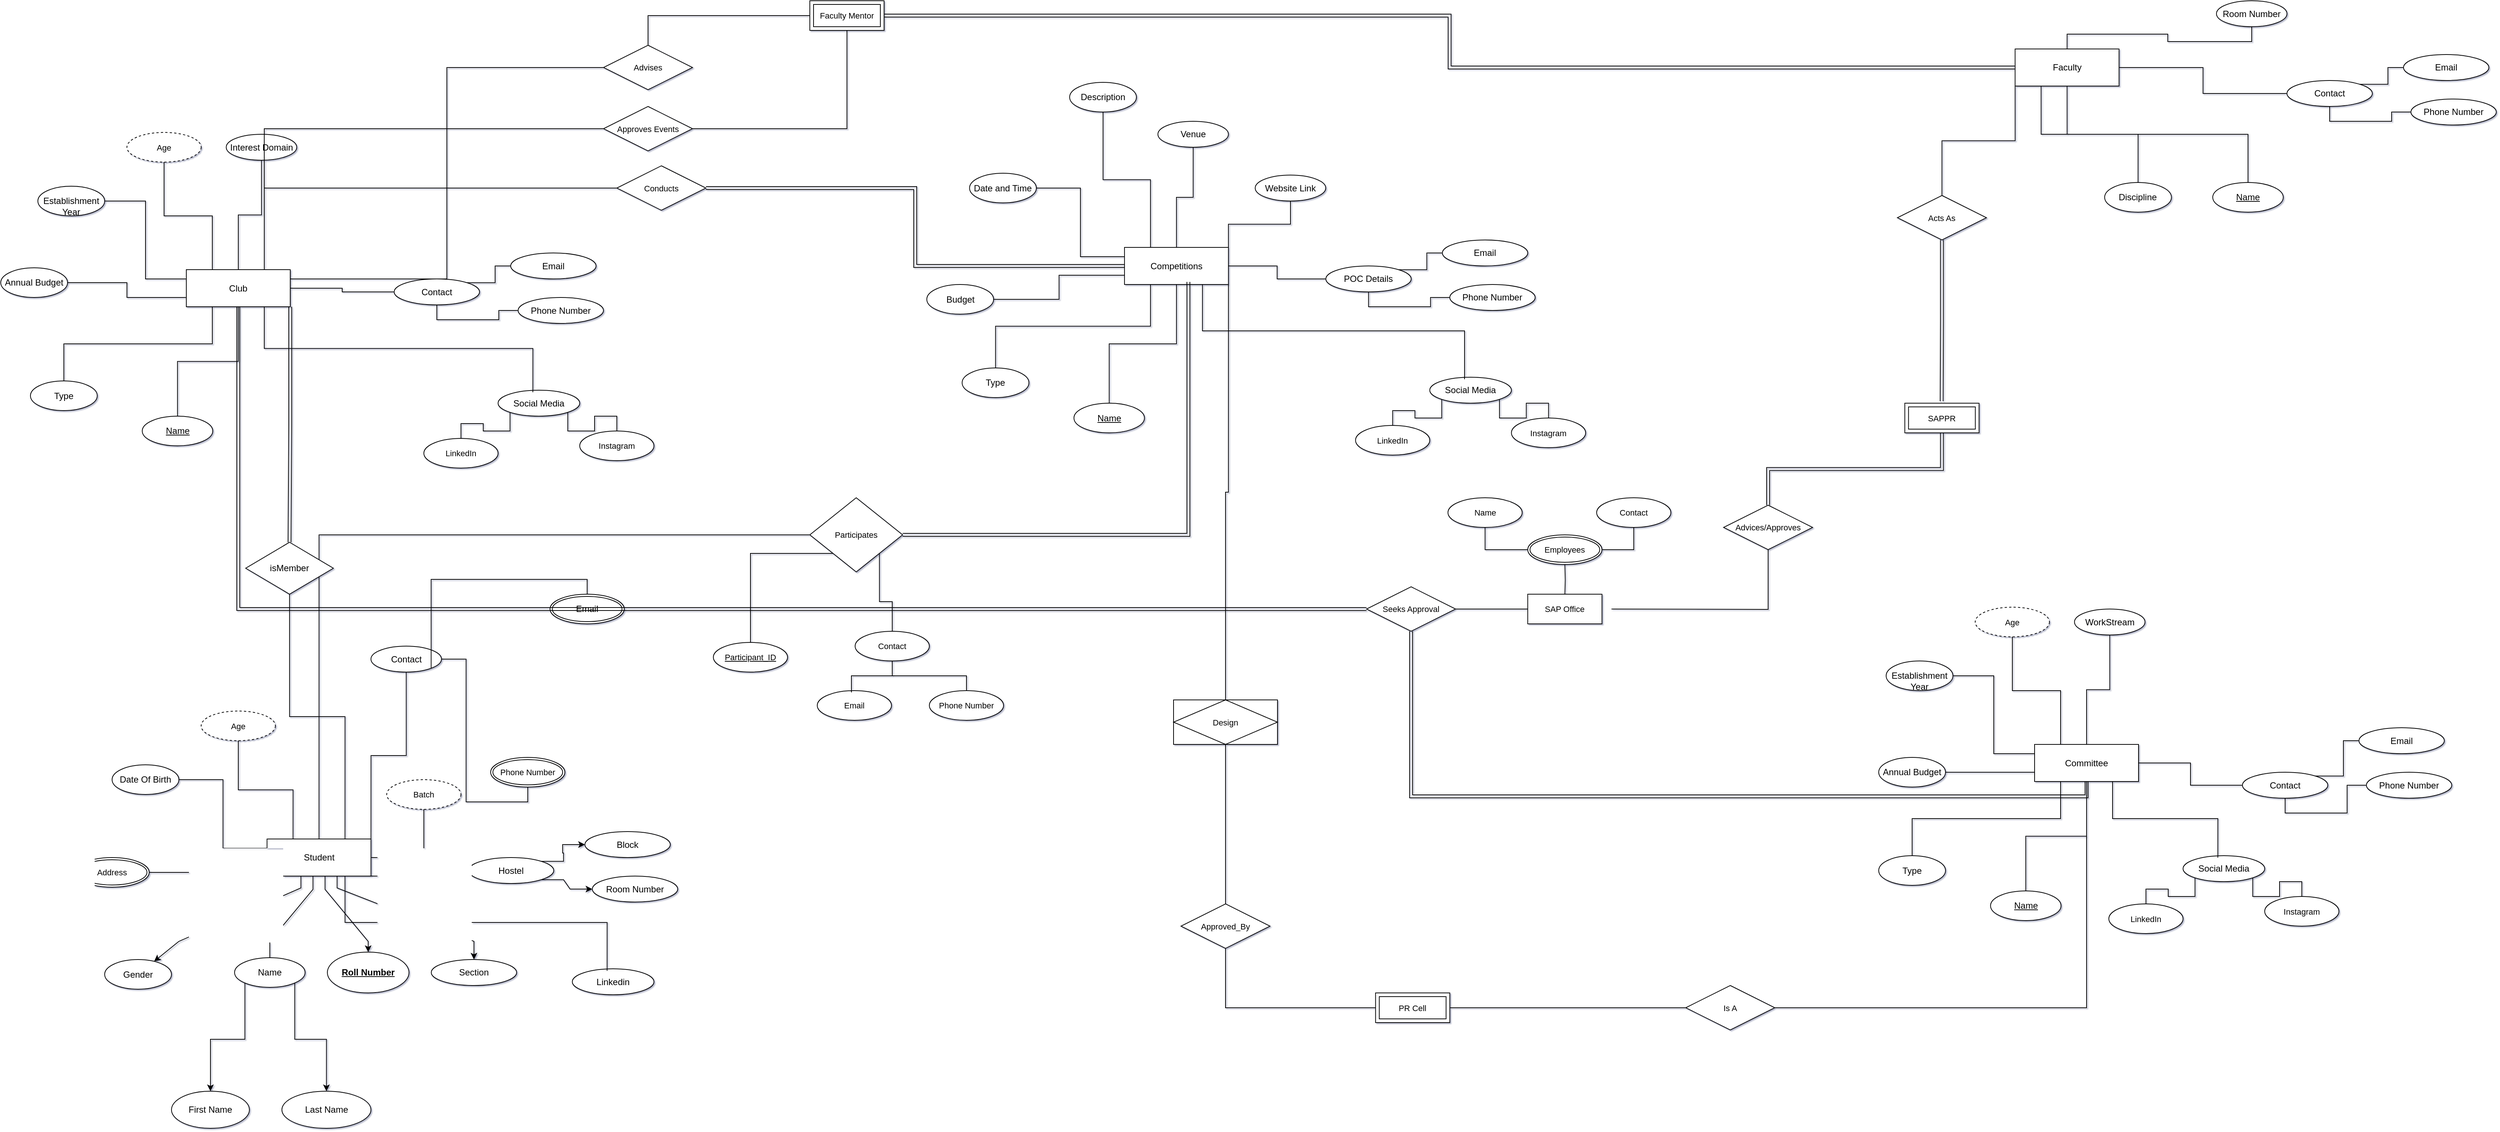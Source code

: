 <mxfile version="24.7.17">
  <diagram id="neP0ZwvSzQjo6aLUAPzG" name="Page-1">
    <mxGraphModel dx="1300" dy="1996" grid="1" gridSize="10" guides="1" tooltips="0" connect="1" arrows="1" fold="1" page="1" pageScale="1" pageWidth="827" pageHeight="1169" math="0" shadow="1">
      <root>
        <mxCell id="0" />
        <mxCell id="1" parent="0" />
        <mxCell id="oPCYoMmHivVY-YRHDdOL-19" value="" style="edgeStyle=orthogonalEdgeStyle;rounded=0;orthogonalLoop=1;jettySize=auto;html=1;noEdgeStyle=1;orthogonal=1;" parent="1" source="oPCYoMmHivVY-YRHDdOL-1" target="oPCYoMmHivVY-YRHDdOL-18" edge="1">
          <mxGeometry relative="1" as="geometry">
            <Array as="points">
              <mxPoint x="444.375" y="66" />
              <mxPoint x="280" y="138" />
            </Array>
          </mxGeometry>
        </mxCell>
        <mxCell id="oPCYoMmHivVY-YRHDdOL-22" value="" style="edgeStyle=orthogonalEdgeStyle;rounded=0;orthogonalLoop=1;jettySize=auto;html=1;noEdgeStyle=1;orthogonal=1;endArrow=none;endFill=0;" parent="1" source="oPCYoMmHivVY-YRHDdOL-1" target="oPCYoMmHivVY-YRHDdOL-21" edge="1">
          <mxGeometry relative="1" as="geometry">
            <Array as="points">
              <mxPoint x="460.625" y="68" />
              <mxPoint x="402.5" y="138" />
            </Array>
          </mxGeometry>
        </mxCell>
        <mxCell id="oPCYoMmHivVY-YRHDdOL-36" value="" style="edgeStyle=orthogonalEdgeStyle;rounded=0;orthogonalLoop=1;jettySize=auto;html=1;noEdgeStyle=1;orthogonal=1;" parent="1" source="oPCYoMmHivVY-YRHDdOL-1" target="oPCYoMmHivVY-YRHDdOL-35" edge="1">
          <mxGeometry relative="1" as="geometry">
            <Array as="points">
              <mxPoint x="476.875" y="68" />
              <mxPoint x="535" y="138" />
            </Array>
          </mxGeometry>
        </mxCell>
        <mxCell id="oPCYoMmHivVY-YRHDdOL-38" value="" style="edgeStyle=orthogonalEdgeStyle;rounded=0;orthogonalLoop=1;jettySize=auto;html=1;noEdgeStyle=1;orthogonal=1;" parent="1" source="oPCYoMmHivVY-YRHDdOL-1" target="oPCYoMmHivVY-YRHDdOL-37" edge="1">
          <mxGeometry relative="1" as="geometry">
            <Array as="points">
              <mxPoint x="493.125" y="66" />
              <mxPoint x="677.5" y="138" />
            </Array>
          </mxGeometry>
        </mxCell>
        <mxCell id="ufNVIgsnKGxKBfLoUTpi-7" style="edgeStyle=entityRelationEdgeStyle;rounded=0;orthogonalLoop=1;jettySize=auto;html=1;exitX=1;exitY=1;exitDx=0;exitDy=0;entryX=0;entryY=0.5;entryDx=0;entryDy=0;" parent="1" source="oPCYoMmHivVY-YRHDdOL-1" target="ufNVIgsnKGxKBfLoUTpi-6" edge="1">
          <mxGeometry relative="1" as="geometry" />
        </mxCell>
        <mxCell id="ufNVIgsnKGxKBfLoUTpi-45" style="edgeStyle=orthogonalEdgeStyle;shape=connector;rounded=0;orthogonalLoop=1;jettySize=auto;html=1;exitX=1;exitY=0.5;exitDx=0;exitDy=0;entryX=0.5;entryY=1;entryDx=0;entryDy=0;strokeColor=default;align=center;verticalAlign=middle;fontFamily=Helvetica;fontSize=11;fontColor=default;labelBackgroundColor=default;endArrow=none;endFill=0;" parent="1" source="oPCYoMmHivVY-YRHDdOL-1" target="ufNVIgsnKGxKBfLoUTpi-44" edge="1">
          <mxGeometry relative="1" as="geometry" />
        </mxCell>
        <mxCell id="QykFJggI6M6X68Du9XEk-8" style="edgeStyle=orthogonalEdgeStyle;rounded=0;orthogonalLoop=1;jettySize=auto;html=1;exitX=0.75;exitY=0;exitDx=0;exitDy=0;entryX=0.5;entryY=1;entryDx=0;entryDy=0;endArrow=none;endFill=0;" edge="1" parent="1" source="oPCYoMmHivVY-YRHDdOL-1" target="QykFJggI6M6X68Du9XEk-2">
          <mxGeometry relative="1" as="geometry" />
        </mxCell>
        <mxCell id="QykFJggI6M6X68Du9XEk-9" style="edgeStyle=orthogonalEdgeStyle;shape=connector;rounded=0;orthogonalLoop=1;jettySize=auto;html=1;exitX=1;exitY=0;exitDx=0;exitDy=0;entryX=0.5;entryY=1;entryDx=0;entryDy=0;strokeColor=default;align=center;verticalAlign=middle;fontFamily=Helvetica;fontSize=11;fontColor=default;labelBackgroundColor=default;endArrow=none;endFill=0;" edge="1" parent="1" source="oPCYoMmHivVY-YRHDdOL-1" target="oPCYoMmHivVY-YRHDdOL-13">
          <mxGeometry relative="1" as="geometry" />
        </mxCell>
        <mxCell id="QykFJggI6M6X68Du9XEk-84" style="edgeStyle=orthogonalEdgeStyle;shape=connector;rounded=0;orthogonalLoop=1;jettySize=auto;html=1;exitX=0.5;exitY=0;exitDx=0;exitDy=0;entryX=0;entryY=0.5;entryDx=0;entryDy=0;strokeColor=default;align=center;verticalAlign=middle;fontFamily=Helvetica;fontSize=11;fontColor=default;labelBackgroundColor=default;endArrow=none;endFill=0;" edge="1" parent="1" source="oPCYoMmHivVY-YRHDdOL-1" target="QykFJggI6M6X68Du9XEk-82">
          <mxGeometry relative="1" as="geometry" />
        </mxCell>
        <mxCell id="oPCYoMmHivVY-YRHDdOL-1" value="Student" style="rounded=0;whiteSpace=wrap;html=1;" parent="1" vertex="1">
          <mxGeometry x="398.75" width="140" height="50" as="geometry" />
        </mxCell>
        <mxCell id="ufNVIgsnKGxKBfLoUTpi-27" style="edgeStyle=orthogonalEdgeStyle;shape=connector;rounded=0;orthogonalLoop=1;jettySize=auto;html=1;exitX=1;exitY=0.5;exitDx=0;exitDy=0;entryX=0.5;entryY=1;entryDx=0;entryDy=0;strokeColor=default;align=center;verticalAlign=middle;fontFamily=Helvetica;fontSize=11;fontColor=default;labelBackgroundColor=default;endArrow=none;endFill=0;" parent="1" source="oPCYoMmHivVY-YRHDdOL-13" target="ufNVIgsnKGxKBfLoUTpi-29" edge="1">
          <mxGeometry relative="1" as="geometry">
            <mxPoint x="660" y="-190" as="targetPoint" />
          </mxGeometry>
        </mxCell>
        <mxCell id="oPCYoMmHivVY-YRHDdOL-13" value="Contact" style="ellipse;whiteSpace=wrap;html=1;rounded=0;" parent="1" vertex="1">
          <mxGeometry x="538.75" y="-260" width="95" height="35" as="geometry" />
        </mxCell>
        <mxCell id="oPCYoMmHivVY-YRHDdOL-18" value="Gender" style="ellipse;whiteSpace=wrap;html=1;rounded=0;" parent="1" vertex="1">
          <mxGeometry x="180" y="162.5" width="90" height="40" as="geometry" />
        </mxCell>
        <mxCell id="ufNVIgsnKGxKBfLoUTpi-1" style="edgeStyle=orthogonalEdgeStyle;rounded=0;orthogonalLoop=1;jettySize=auto;html=1;exitX=0;exitY=1;exitDx=0;exitDy=0;entryX=0.5;entryY=0;entryDx=0;entryDy=0;" parent="1" source="oPCYoMmHivVY-YRHDdOL-21" target="oPCYoMmHivVY-YRHDdOL-44" edge="1">
          <mxGeometry relative="1" as="geometry" />
        </mxCell>
        <mxCell id="ufNVIgsnKGxKBfLoUTpi-2" style="edgeStyle=orthogonalEdgeStyle;rounded=0;orthogonalLoop=1;jettySize=auto;html=1;exitX=1;exitY=1;exitDx=0;exitDy=0;entryX=0.5;entryY=0;entryDx=0;entryDy=0;" parent="1" source="oPCYoMmHivVY-YRHDdOL-21" target="oPCYoMmHivVY-YRHDdOL-46" edge="1">
          <mxGeometry relative="1" as="geometry" />
        </mxCell>
        <mxCell id="oPCYoMmHivVY-YRHDdOL-21" value="Name" style="ellipse;whiteSpace=wrap;html=1;rounded=0;" parent="1" vertex="1">
          <mxGeometry x="355" y="160" width="95" height="40" as="geometry" />
        </mxCell>
        <mxCell id="oPCYoMmHivVY-YRHDdOL-35" value="&lt;b&gt;&lt;u&gt;Roll Number&lt;/u&gt;&lt;/b&gt;" style="ellipse;whiteSpace=wrap;html=1;rounded=0;" parent="1" vertex="1">
          <mxGeometry x="480" y="152.5" width="110" height="55" as="geometry" />
        </mxCell>
        <mxCell id="oPCYoMmHivVY-YRHDdOL-37" value="Section" style="ellipse;whiteSpace=wrap;html=1;rounded=0;" parent="1" vertex="1">
          <mxGeometry x="620" y="162.5" width="115" height="35" as="geometry" />
        </mxCell>
        <mxCell id="oPCYoMmHivVY-YRHDdOL-44" value="First Name" style="ellipse;whiteSpace=wrap;html=1;rounded=0;" parent="1" vertex="1">
          <mxGeometry x="270" y="340" width="105" height="50" as="geometry" />
        </mxCell>
        <mxCell id="oPCYoMmHivVY-YRHDdOL-46" value="Last Name" style="ellipse;whiteSpace=wrap;html=1;rounded=0;" parent="1" vertex="1">
          <mxGeometry x="418.75" y="340" width="120" height="50" as="geometry" />
        </mxCell>
        <mxCell id="pTZm8_W9-daSalJ9_mpp-14" value="Linkedin" style="ellipse;whiteSpace=wrap;html=1;rounded=0;" parent="1" vertex="1">
          <mxGeometry x="810" y="175" width="110" height="35" as="geometry" />
        </mxCell>
        <mxCell id="ufNVIgsnKGxKBfLoUTpi-9" style="edgeStyle=entityRelationEdgeStyle;rounded=0;orthogonalLoop=1;jettySize=auto;html=1;exitX=1;exitY=0;exitDx=0;exitDy=0;entryX=0;entryY=0.5;entryDx=0;entryDy=0;" parent="1" source="ufNVIgsnKGxKBfLoUTpi-6" target="ufNVIgsnKGxKBfLoUTpi-8" edge="1">
          <mxGeometry relative="1" as="geometry" />
        </mxCell>
        <mxCell id="ufNVIgsnKGxKBfLoUTpi-11" style="edgeStyle=entityRelationEdgeStyle;rounded=0;orthogonalLoop=1;jettySize=auto;html=1;exitX=1;exitY=1;exitDx=0;exitDy=0;entryX=0;entryY=0.5;entryDx=0;entryDy=0;" parent="1" source="ufNVIgsnKGxKBfLoUTpi-6" target="ufNVIgsnKGxKBfLoUTpi-10" edge="1">
          <mxGeometry relative="1" as="geometry" />
        </mxCell>
        <mxCell id="ufNVIgsnKGxKBfLoUTpi-6" value="Hostel" style="ellipse;whiteSpace=wrap;html=1;rounded=0;" parent="1" vertex="1">
          <mxGeometry x="670" y="25" width="115" height="35" as="geometry" />
        </mxCell>
        <mxCell id="ufNVIgsnKGxKBfLoUTpi-8" value="Block" style="ellipse;whiteSpace=wrap;html=1;rounded=0;" parent="1" vertex="1">
          <mxGeometry x="827" y="-10" width="115" height="35" as="geometry" />
        </mxCell>
        <mxCell id="ufNVIgsnKGxKBfLoUTpi-10" value="Room Number" style="ellipse;whiteSpace=wrap;html=1;rounded=0;" parent="1" vertex="1">
          <mxGeometry x="837" y="50" width="115" height="35" as="geometry" />
        </mxCell>
        <mxCell id="ufNVIgsnKGxKBfLoUTpi-28" style="edgeStyle=orthogonalEdgeStyle;shape=connector;rounded=0;orthogonalLoop=1;jettySize=auto;html=1;exitX=0.5;exitY=0;exitDx=0;exitDy=0;entryX=1;entryY=1;entryDx=0;entryDy=0;strokeColor=default;align=center;verticalAlign=middle;fontFamily=Helvetica;fontSize=11;fontColor=default;labelBackgroundColor=default;endArrow=none;endFill=0;" parent="1" source="ufNVIgsnKGxKBfLoUTpi-13" target="oPCYoMmHivVY-YRHDdOL-13" edge="1">
          <mxGeometry relative="1" as="geometry" />
        </mxCell>
        <mxCell id="ufNVIgsnKGxKBfLoUTpi-13" value="Email" style="ellipse;shape=doubleEllipse;margin=3;whiteSpace=wrap;html=1;align=center;" parent="1" vertex="1">
          <mxGeometry x="780" y="-330" width="100" height="40" as="geometry" />
        </mxCell>
        <mxCell id="ufNVIgsnKGxKBfLoUTpi-29" value="Phone Number" style="ellipse;shape=doubleEllipse;margin=3;whiteSpace=wrap;html=1;align=center;fontFamily=Helvetica;fontSize=11;fontColor=default;labelBackgroundColor=default;" parent="1" vertex="1">
          <mxGeometry x="700" y="-110" width="100" height="40" as="geometry" />
        </mxCell>
        <mxCell id="ufNVIgsnKGxKBfLoUTpi-33" style="edgeStyle=orthogonalEdgeStyle;shape=connector;rounded=0;orthogonalLoop=1;jettySize=auto;html=1;exitX=0.75;exitY=1;exitDx=0;exitDy=0;entryX=0.426;entryY=0.078;entryDx=0;entryDy=0;entryPerimeter=0;strokeColor=default;align=center;verticalAlign=middle;fontFamily=Helvetica;fontSize=11;fontColor=default;labelBackgroundColor=default;endArrow=none;endFill=0;" parent="1" source="oPCYoMmHivVY-YRHDdOL-1" target="pTZm8_W9-daSalJ9_mpp-14" edge="1">
          <mxGeometry relative="1" as="geometry" />
        </mxCell>
        <mxCell id="ufNVIgsnKGxKBfLoUTpi-37" style="edgeStyle=orthogonalEdgeStyle;shape=connector;rounded=0;orthogonalLoop=1;jettySize=auto;html=1;exitX=1;exitY=0.5;exitDx=0;exitDy=0;entryX=0;entryY=0.5;entryDx=0;entryDy=0;strokeColor=default;align=center;verticalAlign=middle;fontFamily=Helvetica;fontSize=11;fontColor=default;labelBackgroundColor=default;endArrow=none;endFill=0;" parent="1" source="ufNVIgsnKGxKBfLoUTpi-36" target="oPCYoMmHivVY-YRHDdOL-1" edge="1">
          <mxGeometry relative="1" as="geometry" />
        </mxCell>
        <mxCell id="ufNVIgsnKGxKBfLoUTpi-36" value="Address" style="ellipse;shape=doubleEllipse;margin=3;whiteSpace=wrap;html=1;align=center;fontFamily=Helvetica;fontSize=11;fontColor=default;labelBackgroundColor=default;" parent="1" vertex="1">
          <mxGeometry x="140" y="25" width="100" height="40" as="geometry" />
        </mxCell>
        <mxCell id="ufNVIgsnKGxKBfLoUTpi-39" style="edgeStyle=orthogonalEdgeStyle;shape=connector;rounded=0;orthogonalLoop=1;jettySize=auto;html=1;exitX=1;exitY=0.5;exitDx=0;exitDy=0;entryX=0;entryY=0.25;entryDx=0;entryDy=0;strokeColor=default;align=center;verticalAlign=middle;fontFamily=Helvetica;fontSize=11;fontColor=default;labelBackgroundColor=default;endArrow=none;endFill=0;" parent="1" source="ufNVIgsnKGxKBfLoUTpi-38" target="oPCYoMmHivVY-YRHDdOL-1" edge="1">
          <mxGeometry relative="1" as="geometry" />
        </mxCell>
        <mxCell id="ufNVIgsnKGxKBfLoUTpi-38" value="Date Of Birth" style="ellipse;whiteSpace=wrap;html=1;rounded=0;" parent="1" vertex="1">
          <mxGeometry x="190" y="-100" width="90" height="40" as="geometry" />
        </mxCell>
        <mxCell id="ufNVIgsnKGxKBfLoUTpi-41" style="edgeStyle=orthogonalEdgeStyle;shape=connector;rounded=0;orthogonalLoop=1;jettySize=auto;html=1;exitX=0.5;exitY=1;exitDx=0;exitDy=0;entryX=0.25;entryY=0;entryDx=0;entryDy=0;strokeColor=default;align=center;verticalAlign=middle;fontFamily=Helvetica;fontSize=11;fontColor=default;labelBackgroundColor=default;endArrow=none;endFill=0;" parent="1" source="ufNVIgsnKGxKBfLoUTpi-40" target="oPCYoMmHivVY-YRHDdOL-1" edge="1">
          <mxGeometry relative="1" as="geometry" />
        </mxCell>
        <mxCell id="ufNVIgsnKGxKBfLoUTpi-40" value="Age" style="ellipse;whiteSpace=wrap;html=1;align=center;dashed=1;fontFamily=Helvetica;fontSize=11;fontColor=default;labelBackgroundColor=default;" parent="1" vertex="1">
          <mxGeometry x="310" y="-172.5" width="100" height="40" as="geometry" />
        </mxCell>
        <mxCell id="ufNVIgsnKGxKBfLoUTpi-44" value="Batch" style="ellipse;whiteSpace=wrap;html=1;align=center;dashed=1;fontFamily=Helvetica;fontSize=11;fontColor=default;labelBackgroundColor=default;" parent="1" vertex="1">
          <mxGeometry x="560" y="-80" width="100" height="40" as="geometry" />
        </mxCell>
        <mxCell id="ufNVIgsnKGxKBfLoUTpi-116" style="edgeStyle=orthogonalEdgeStyle;shape=connector;rounded=0;orthogonalLoop=1;jettySize=auto;html=1;exitX=1;exitY=0.5;exitDx=0;exitDy=0;entryX=0;entryY=0.5;entryDx=0;entryDy=0;strokeColor=default;align=center;verticalAlign=middle;fontFamily=Helvetica;fontSize=11;fontColor=default;labelBackgroundColor=default;endArrow=none;endFill=0;" parent="1" source="ufNVIgsnKGxKBfLoUTpi-88" target="ufNVIgsnKGxKBfLoUTpi-102" edge="1">
          <mxGeometry relative="1" as="geometry" />
        </mxCell>
        <mxCell id="ufNVIgsnKGxKBfLoUTpi-124" style="edgeStyle=orthogonalEdgeStyle;shape=connector;rounded=0;orthogonalLoop=1;jettySize=auto;html=1;exitX=0.25;exitY=1;exitDx=0;exitDy=0;entryX=0.5;entryY=0;entryDx=0;entryDy=0;strokeColor=default;align=center;verticalAlign=middle;fontFamily=Helvetica;fontSize=11;fontColor=default;labelBackgroundColor=default;endArrow=none;endFill=0;" parent="1" source="ufNVIgsnKGxKBfLoUTpi-88" target="ufNVIgsnKGxKBfLoUTpi-91" edge="1">
          <mxGeometry relative="1" as="geometry" />
        </mxCell>
        <mxCell id="ufNVIgsnKGxKBfLoUTpi-126" style="edgeStyle=orthogonalEdgeStyle;shape=connector;rounded=0;orthogonalLoop=1;jettySize=auto;html=1;exitX=0.5;exitY=1;exitDx=0;exitDy=0;strokeColor=default;align=center;verticalAlign=middle;fontFamily=Helvetica;fontSize=11;fontColor=default;labelBackgroundColor=default;endArrow=none;endFill=0;" parent="1" source="ufNVIgsnKGxKBfLoUTpi-88" target="ufNVIgsnKGxKBfLoUTpi-94" edge="1">
          <mxGeometry relative="1" as="geometry" />
        </mxCell>
        <mxCell id="ufNVIgsnKGxKBfLoUTpi-130" style="edgeStyle=orthogonalEdgeStyle;shape=connector;rounded=0;orthogonalLoop=1;jettySize=auto;html=1;exitX=0;exitY=0.75;exitDx=0;exitDy=0;entryX=1;entryY=0.5;entryDx=0;entryDy=0;strokeColor=default;align=center;verticalAlign=middle;fontFamily=Helvetica;fontSize=11;fontColor=default;labelBackgroundColor=default;endArrow=none;endFill=0;" parent="1" source="ufNVIgsnKGxKBfLoUTpi-88" target="ufNVIgsnKGxKBfLoUTpi-128" edge="1">
          <mxGeometry relative="1" as="geometry" />
        </mxCell>
        <mxCell id="QykFJggI6M6X68Du9XEk-7" style="edgeStyle=orthogonalEdgeStyle;rounded=0;orthogonalLoop=1;jettySize=auto;html=1;exitX=1;exitY=1;exitDx=0;exitDy=0;shape=link;" edge="1" parent="1" source="ufNVIgsnKGxKBfLoUTpi-88" target="QykFJggI6M6X68Du9XEk-2">
          <mxGeometry relative="1" as="geometry" />
        </mxCell>
        <mxCell id="QykFJggI6M6X68Du9XEk-44" style="edgeStyle=orthogonalEdgeStyle;shape=connector;rounded=0;orthogonalLoop=1;jettySize=auto;html=1;exitX=0.75;exitY=0;exitDx=0;exitDy=0;entryX=0;entryY=0.5;entryDx=0;entryDy=0;strokeColor=default;align=center;verticalAlign=middle;fontFamily=Helvetica;fontSize=11;fontColor=default;labelBackgroundColor=default;endArrow=none;endFill=0;" edge="1" parent="1" source="ufNVIgsnKGxKBfLoUTpi-88" target="QykFJggI6M6X68Du9XEk-43">
          <mxGeometry relative="1" as="geometry" />
        </mxCell>
        <mxCell id="ufNVIgsnKGxKBfLoUTpi-88" value="Club" style="rounded=0;whiteSpace=wrap;html=1;" parent="1" vertex="1">
          <mxGeometry x="290" y="-767.5" width="140" height="50" as="geometry" />
        </mxCell>
        <mxCell id="ufNVIgsnKGxKBfLoUTpi-125" style="edgeStyle=orthogonalEdgeStyle;shape=connector;rounded=0;orthogonalLoop=1;jettySize=auto;html=1;exitX=0.5;exitY=1;exitDx=0;exitDy=0;entryX=0.5;entryY=0;entryDx=0;entryDy=0;strokeColor=default;align=center;verticalAlign=middle;fontFamily=Helvetica;fontSize=11;fontColor=default;labelBackgroundColor=default;endArrow=none;endFill=0;" parent="1" source="ufNVIgsnKGxKBfLoUTpi-90" target="ufNVIgsnKGxKBfLoUTpi-88" edge="1">
          <mxGeometry relative="1" as="geometry" />
        </mxCell>
        <mxCell id="ufNVIgsnKGxKBfLoUTpi-90" value="Interest Domain" style="ellipse;whiteSpace=wrap;html=1;rounded=0;" parent="1" vertex="1">
          <mxGeometry x="343.75" y="-950" width="95" height="35" as="geometry" />
        </mxCell>
        <mxCell id="ufNVIgsnKGxKBfLoUTpi-91" value="Type" style="ellipse;whiteSpace=wrap;html=1;rounded=0;" parent="1" vertex="1">
          <mxGeometry x="80" y="-617.5" width="90" height="40" as="geometry" />
        </mxCell>
        <mxCell id="ufNVIgsnKGxKBfLoUTpi-94" value="&lt;u&gt;Name&lt;/u&gt;" style="ellipse;whiteSpace=wrap;html=1;rounded=0;" parent="1" vertex="1">
          <mxGeometry x="230.63" y="-570" width="95" height="40" as="geometry" />
        </mxCell>
        <mxCell id="ufNVIgsnKGxKBfLoUTpi-120" style="edgeStyle=orthogonalEdgeStyle;shape=connector;rounded=0;orthogonalLoop=1;jettySize=auto;html=1;exitX=0;exitY=1;exitDx=0;exitDy=0;entryX=0.5;entryY=0;entryDx=0;entryDy=0;strokeColor=default;align=center;verticalAlign=middle;fontFamily=Helvetica;fontSize=11;fontColor=default;labelBackgroundColor=default;endArrow=none;endFill=0;" parent="1" source="ufNVIgsnKGxKBfLoUTpi-99" target="ufNVIgsnKGxKBfLoUTpi-119" edge="1">
          <mxGeometry relative="1" as="geometry" />
        </mxCell>
        <mxCell id="ufNVIgsnKGxKBfLoUTpi-122" style="edgeStyle=orthogonalEdgeStyle;shape=connector;rounded=0;orthogonalLoop=1;jettySize=auto;html=1;exitX=1;exitY=1;exitDx=0;exitDy=0;entryX=0.5;entryY=0;entryDx=0;entryDy=0;strokeColor=default;align=center;verticalAlign=middle;fontFamily=Helvetica;fontSize=11;fontColor=default;labelBackgroundColor=default;endArrow=none;endFill=0;" parent="1" source="ufNVIgsnKGxKBfLoUTpi-99" target="ufNVIgsnKGxKBfLoUTpi-121" edge="1">
          <mxGeometry relative="1" as="geometry" />
        </mxCell>
        <mxCell id="ufNVIgsnKGxKBfLoUTpi-99" value="Social Media" style="ellipse;whiteSpace=wrap;html=1;rounded=0;" parent="1" vertex="1">
          <mxGeometry x="710" y="-605" width="110" height="35" as="geometry" />
        </mxCell>
        <mxCell id="ufNVIgsnKGxKBfLoUTpi-117" style="edgeStyle=orthogonalEdgeStyle;shape=connector;rounded=0;orthogonalLoop=1;jettySize=auto;html=1;exitX=1;exitY=0;exitDx=0;exitDy=0;entryX=0;entryY=0.5;entryDx=0;entryDy=0;strokeColor=default;align=center;verticalAlign=middle;fontFamily=Helvetica;fontSize=11;fontColor=default;labelBackgroundColor=default;endArrow=none;endFill=0;" parent="1" source="ufNVIgsnKGxKBfLoUTpi-102" target="ufNVIgsnKGxKBfLoUTpi-103" edge="1">
          <mxGeometry relative="1" as="geometry" />
        </mxCell>
        <mxCell id="ufNVIgsnKGxKBfLoUTpi-118" style="edgeStyle=orthogonalEdgeStyle;shape=connector;rounded=0;orthogonalLoop=1;jettySize=auto;html=1;exitX=0.5;exitY=1;exitDx=0;exitDy=0;entryX=0;entryY=0.5;entryDx=0;entryDy=0;strokeColor=default;align=center;verticalAlign=middle;fontFamily=Helvetica;fontSize=11;fontColor=default;labelBackgroundColor=default;endArrow=none;endFill=0;" parent="1" source="ufNVIgsnKGxKBfLoUTpi-102" target="ufNVIgsnKGxKBfLoUTpi-104" edge="1">
          <mxGeometry relative="1" as="geometry" />
        </mxCell>
        <mxCell id="ufNVIgsnKGxKBfLoUTpi-102" value="Contact" style="ellipse;whiteSpace=wrap;html=1;rounded=0;" parent="1" vertex="1">
          <mxGeometry x="570" y="-755" width="115" height="35" as="geometry" />
        </mxCell>
        <mxCell id="ufNVIgsnKGxKBfLoUTpi-103" value="Email" style="ellipse;whiteSpace=wrap;html=1;rounded=0;" parent="1" vertex="1">
          <mxGeometry x="727" y="-790" width="115" height="35" as="geometry" />
        </mxCell>
        <mxCell id="ufNVIgsnKGxKBfLoUTpi-104" value="Phone Number" style="ellipse;whiteSpace=wrap;html=1;rounded=0;" parent="1" vertex="1">
          <mxGeometry x="737" y="-730" width="115" height="35" as="geometry" />
        </mxCell>
        <mxCell id="ufNVIgsnKGxKBfLoUTpi-108" style="edgeStyle=orthogonalEdgeStyle;shape=connector;rounded=0;orthogonalLoop=1;jettySize=auto;html=1;exitX=0.75;exitY=1;exitDx=0;exitDy=0;entryX=0.426;entryY=0.078;entryDx=0;entryDy=0;entryPerimeter=0;strokeColor=default;align=center;verticalAlign=middle;fontFamily=Helvetica;fontSize=11;fontColor=default;labelBackgroundColor=default;endArrow=none;endFill=0;" parent="1" source="ufNVIgsnKGxKBfLoUTpi-88" target="ufNVIgsnKGxKBfLoUTpi-99" edge="1">
          <mxGeometry relative="1" as="geometry" />
        </mxCell>
        <mxCell id="ufNVIgsnKGxKBfLoUTpi-111" style="edgeStyle=orthogonalEdgeStyle;shape=connector;rounded=0;orthogonalLoop=1;jettySize=auto;html=1;exitX=1;exitY=0.5;exitDx=0;exitDy=0;entryX=0;entryY=0.25;entryDx=0;entryDy=0;strokeColor=default;align=center;verticalAlign=middle;fontFamily=Helvetica;fontSize=11;fontColor=default;labelBackgroundColor=default;endArrow=none;endFill=0;" parent="1" source="ufNVIgsnKGxKBfLoUTpi-112" target="ufNVIgsnKGxKBfLoUTpi-88" edge="1">
          <mxGeometry relative="1" as="geometry" />
        </mxCell>
        <mxCell id="ufNVIgsnKGxKBfLoUTpi-112" value="&lt;div&gt;&lt;br&gt;&lt;/div&gt;&lt;div&gt;Establishment Year&lt;/div&gt;" style="ellipse;whiteSpace=wrap;html=1;rounded=0;" parent="1" vertex="1">
          <mxGeometry x="90" y="-880" width="90" height="40" as="geometry" />
        </mxCell>
        <mxCell id="ufNVIgsnKGxKBfLoUTpi-113" style="edgeStyle=orthogonalEdgeStyle;shape=connector;rounded=0;orthogonalLoop=1;jettySize=auto;html=1;exitX=0.5;exitY=1;exitDx=0;exitDy=0;entryX=0.25;entryY=0;entryDx=0;entryDy=0;strokeColor=default;align=center;verticalAlign=middle;fontFamily=Helvetica;fontSize=11;fontColor=default;labelBackgroundColor=default;endArrow=none;endFill=0;" parent="1" source="ufNVIgsnKGxKBfLoUTpi-114" target="ufNVIgsnKGxKBfLoUTpi-88" edge="1">
          <mxGeometry relative="1" as="geometry" />
        </mxCell>
        <mxCell id="ufNVIgsnKGxKBfLoUTpi-114" value="Age" style="ellipse;whiteSpace=wrap;html=1;align=center;dashed=1;fontFamily=Helvetica;fontSize=11;fontColor=default;labelBackgroundColor=default;" parent="1" vertex="1">
          <mxGeometry x="210" y="-952.5" width="100" height="40" as="geometry" />
        </mxCell>
        <mxCell id="ufNVIgsnKGxKBfLoUTpi-119" value="LinkedIn" style="ellipse;whiteSpace=wrap;html=1;align=center;fontFamily=Helvetica;fontSize=11;fontColor=default;labelBackgroundColor=default;" parent="1" vertex="1">
          <mxGeometry x="610" y="-540" width="100" height="40" as="geometry" />
        </mxCell>
        <mxCell id="ufNVIgsnKGxKBfLoUTpi-121" value="Instagram" style="ellipse;whiteSpace=wrap;html=1;align=center;fontFamily=Helvetica;fontSize=11;fontColor=default;labelBackgroundColor=default;" parent="1" vertex="1">
          <mxGeometry x="820" y="-550" width="100" height="40" as="geometry" />
        </mxCell>
        <mxCell id="ufNVIgsnKGxKBfLoUTpi-128" value="Annual Budget" style="ellipse;whiteSpace=wrap;html=1;rounded=0;" parent="1" vertex="1">
          <mxGeometry x="40" y="-770" width="90" height="40" as="geometry" />
        </mxCell>
        <mxCell id="QykFJggI6M6X68Du9XEk-2" value="isMember" style="shape=rhombus;perimeter=rhombusPerimeter;whiteSpace=wrap;html=1;align=center;" vertex="1" parent="1">
          <mxGeometry x="370" y="-400" width="118.12" height="70" as="geometry" />
        </mxCell>
        <mxCell id="QykFJggI6M6X68Du9XEk-14" style="edgeStyle=orthogonalEdgeStyle;shape=connector;rounded=0;orthogonalLoop=1;jettySize=auto;html=1;exitX=1;exitY=0.5;exitDx=0;exitDy=0;entryX=0;entryY=0.5;entryDx=0;entryDy=0;strokeColor=default;align=center;verticalAlign=middle;fontFamily=Helvetica;fontSize=11;fontColor=default;labelBackgroundColor=default;endArrow=none;endFill=0;" edge="1" parent="1" source="QykFJggI6M6X68Du9XEk-18" target="QykFJggI6M6X68Du9XEk-28">
          <mxGeometry relative="1" as="geometry" />
        </mxCell>
        <mxCell id="QykFJggI6M6X68Du9XEk-15" style="edgeStyle=orthogonalEdgeStyle;shape=connector;rounded=0;orthogonalLoop=1;jettySize=auto;html=1;exitX=0.25;exitY=1;exitDx=0;exitDy=0;entryX=0.5;entryY=0;entryDx=0;entryDy=0;strokeColor=default;align=center;verticalAlign=middle;fontFamily=Helvetica;fontSize=11;fontColor=default;labelBackgroundColor=default;endArrow=none;endFill=0;" edge="1" parent="1" source="QykFJggI6M6X68Du9XEk-18" target="QykFJggI6M6X68Du9XEk-21">
          <mxGeometry relative="1" as="geometry" />
        </mxCell>
        <mxCell id="QykFJggI6M6X68Du9XEk-16" style="edgeStyle=orthogonalEdgeStyle;shape=connector;rounded=0;orthogonalLoop=1;jettySize=auto;html=1;exitX=0.5;exitY=1;exitDx=0;exitDy=0;strokeColor=default;align=center;verticalAlign=middle;fontFamily=Helvetica;fontSize=11;fontColor=default;labelBackgroundColor=default;endArrow=none;endFill=0;" edge="1" parent="1" source="QykFJggI6M6X68Du9XEk-18" target="QykFJggI6M6X68Du9XEk-22">
          <mxGeometry relative="1" as="geometry" />
        </mxCell>
        <mxCell id="QykFJggI6M6X68Du9XEk-17" style="edgeStyle=orthogonalEdgeStyle;shape=connector;rounded=0;orthogonalLoop=1;jettySize=auto;html=1;exitX=0;exitY=0.75;exitDx=0;exitDy=0;entryX=1;entryY=0.5;entryDx=0;entryDy=0;strokeColor=default;align=center;verticalAlign=middle;fontFamily=Helvetica;fontSize=11;fontColor=default;labelBackgroundColor=default;endArrow=none;endFill=0;" edge="1" parent="1" source="QykFJggI6M6X68Du9XEk-18" target="QykFJggI6M6X68Du9XEk-38">
          <mxGeometry relative="1" as="geometry" />
        </mxCell>
        <mxCell id="QykFJggI6M6X68Du9XEk-239" style="edgeStyle=orthogonalEdgeStyle;shape=connector;rounded=0;orthogonalLoop=1;jettySize=auto;html=1;exitX=1;exitY=1;exitDx=0;exitDy=0;strokeColor=default;align=center;verticalAlign=middle;fontFamily=Helvetica;fontSize=11;fontColor=default;labelBackgroundColor=default;endArrow=none;endFill=0;" edge="1" parent="1" source="QykFJggI6M6X68Du9XEk-18" target="QykFJggI6M6X68Du9XEk-236">
          <mxGeometry relative="1" as="geometry" />
        </mxCell>
        <mxCell id="QykFJggI6M6X68Du9XEk-18" value="Competitions" style="rounded=0;whiteSpace=wrap;html=1;" vertex="1" parent="1">
          <mxGeometry x="1553.92" y="-797.5" width="140" height="50" as="geometry" />
        </mxCell>
        <mxCell id="QykFJggI6M6X68Du9XEk-19" style="edgeStyle=orthogonalEdgeStyle;shape=connector;rounded=0;orthogonalLoop=1;jettySize=auto;html=1;exitX=0.5;exitY=1;exitDx=0;exitDy=0;entryX=0.5;entryY=0;entryDx=0;entryDy=0;strokeColor=default;align=center;verticalAlign=middle;fontFamily=Helvetica;fontSize=11;fontColor=default;labelBackgroundColor=default;endArrow=none;endFill=0;" edge="1" parent="1" source="QykFJggI6M6X68Du9XEk-20" target="QykFJggI6M6X68Du9XEk-18">
          <mxGeometry relative="1" as="geometry" />
        </mxCell>
        <mxCell id="QykFJggI6M6X68Du9XEk-20" value="Venue" style="ellipse;whiteSpace=wrap;html=1;rounded=0;" vertex="1" parent="1">
          <mxGeometry x="1598.92" y="-967.5" width="95" height="35" as="geometry" />
        </mxCell>
        <mxCell id="QykFJggI6M6X68Du9XEk-21" value="Type" style="ellipse;whiteSpace=wrap;html=1;rounded=0;" vertex="1" parent="1">
          <mxGeometry x="1335.17" y="-635" width="90" height="40" as="geometry" />
        </mxCell>
        <mxCell id="QykFJggI6M6X68Du9XEk-22" value="&lt;u&gt;Name&lt;/u&gt;" style="ellipse;whiteSpace=wrap;html=1;rounded=0;" vertex="1" parent="1">
          <mxGeometry x="1485.8" y="-587.5" width="95" height="40" as="geometry" />
        </mxCell>
        <mxCell id="QykFJggI6M6X68Du9XEk-23" style="edgeStyle=orthogonalEdgeStyle;shape=connector;rounded=0;orthogonalLoop=1;jettySize=auto;html=1;exitX=0;exitY=1;exitDx=0;exitDy=0;entryX=0.5;entryY=0;entryDx=0;entryDy=0;strokeColor=default;align=center;verticalAlign=middle;fontFamily=Helvetica;fontSize=11;fontColor=default;labelBackgroundColor=default;endArrow=none;endFill=0;" edge="1" parent="1" source="QykFJggI6M6X68Du9XEk-25" target="QykFJggI6M6X68Du9XEk-36">
          <mxGeometry relative="1" as="geometry" />
        </mxCell>
        <mxCell id="QykFJggI6M6X68Du9XEk-24" style="edgeStyle=orthogonalEdgeStyle;shape=connector;rounded=0;orthogonalLoop=1;jettySize=auto;html=1;exitX=1;exitY=1;exitDx=0;exitDy=0;entryX=0.5;entryY=0;entryDx=0;entryDy=0;strokeColor=default;align=center;verticalAlign=middle;fontFamily=Helvetica;fontSize=11;fontColor=default;labelBackgroundColor=default;endArrow=none;endFill=0;" edge="1" parent="1" source="QykFJggI6M6X68Du9XEk-25" target="QykFJggI6M6X68Du9XEk-37">
          <mxGeometry relative="1" as="geometry" />
        </mxCell>
        <mxCell id="QykFJggI6M6X68Du9XEk-25" value="Social Media" style="ellipse;whiteSpace=wrap;html=1;rounded=0;" vertex="1" parent="1">
          <mxGeometry x="1965.17" y="-622.5" width="110" height="35" as="geometry" />
        </mxCell>
        <mxCell id="QykFJggI6M6X68Du9XEk-26" style="edgeStyle=orthogonalEdgeStyle;shape=connector;rounded=0;orthogonalLoop=1;jettySize=auto;html=1;exitX=1;exitY=0;exitDx=0;exitDy=0;entryX=0;entryY=0.5;entryDx=0;entryDy=0;strokeColor=default;align=center;verticalAlign=middle;fontFamily=Helvetica;fontSize=11;fontColor=default;labelBackgroundColor=default;endArrow=none;endFill=0;" edge="1" parent="1" source="QykFJggI6M6X68Du9XEk-28" target="QykFJggI6M6X68Du9XEk-29">
          <mxGeometry relative="1" as="geometry" />
        </mxCell>
        <mxCell id="QykFJggI6M6X68Du9XEk-27" style="edgeStyle=orthogonalEdgeStyle;shape=connector;rounded=0;orthogonalLoop=1;jettySize=auto;html=1;exitX=0.5;exitY=1;exitDx=0;exitDy=0;entryX=0;entryY=0.5;entryDx=0;entryDy=0;strokeColor=default;align=center;verticalAlign=middle;fontFamily=Helvetica;fontSize=11;fontColor=default;labelBackgroundColor=default;endArrow=none;endFill=0;" edge="1" parent="1" source="QykFJggI6M6X68Du9XEk-28" target="QykFJggI6M6X68Du9XEk-30">
          <mxGeometry relative="1" as="geometry" />
        </mxCell>
        <mxCell id="QykFJggI6M6X68Du9XEk-28" value="POC Details" style="ellipse;whiteSpace=wrap;html=1;rounded=0;" vertex="1" parent="1">
          <mxGeometry x="1825.17" y="-772.5" width="115" height="35" as="geometry" />
        </mxCell>
        <mxCell id="QykFJggI6M6X68Du9XEk-29" value="Email" style="ellipse;whiteSpace=wrap;html=1;rounded=0;" vertex="1" parent="1">
          <mxGeometry x="1982.17" y="-807.5" width="115" height="35" as="geometry" />
        </mxCell>
        <mxCell id="QykFJggI6M6X68Du9XEk-30" value="Phone Number" style="ellipse;whiteSpace=wrap;html=1;rounded=0;" vertex="1" parent="1">
          <mxGeometry x="1992.17" y="-747.5" width="115" height="35" as="geometry" />
        </mxCell>
        <mxCell id="QykFJggI6M6X68Du9XEk-31" style="edgeStyle=orthogonalEdgeStyle;shape=connector;rounded=0;orthogonalLoop=1;jettySize=auto;html=1;exitX=0.75;exitY=1;exitDx=0;exitDy=0;entryX=0.426;entryY=0.078;entryDx=0;entryDy=0;entryPerimeter=0;strokeColor=default;align=center;verticalAlign=middle;fontFamily=Helvetica;fontSize=11;fontColor=default;labelBackgroundColor=default;endArrow=none;endFill=0;" edge="1" parent="1" source="QykFJggI6M6X68Du9XEk-18" target="QykFJggI6M6X68Du9XEk-25">
          <mxGeometry relative="1" as="geometry" />
        </mxCell>
        <mxCell id="QykFJggI6M6X68Du9XEk-32" style="edgeStyle=orthogonalEdgeStyle;shape=connector;rounded=0;orthogonalLoop=1;jettySize=auto;html=1;exitX=1;exitY=0.5;exitDx=0;exitDy=0;entryX=0;entryY=0.25;entryDx=0;entryDy=0;strokeColor=default;align=center;verticalAlign=middle;fontFamily=Helvetica;fontSize=11;fontColor=default;labelBackgroundColor=default;endArrow=none;endFill=0;" edge="1" parent="1" source="QykFJggI6M6X68Du9XEk-33" target="QykFJggI6M6X68Du9XEk-18">
          <mxGeometry relative="1" as="geometry" />
        </mxCell>
        <mxCell id="QykFJggI6M6X68Du9XEk-33" value="Date and Time" style="ellipse;whiteSpace=wrap;html=1;rounded=0;" vertex="1" parent="1">
          <mxGeometry x="1345.17" y="-897.5" width="90" height="40" as="geometry" />
        </mxCell>
        <mxCell id="QykFJggI6M6X68Du9XEk-36" value="LinkedIn" style="ellipse;whiteSpace=wrap;html=1;align=center;fontFamily=Helvetica;fontSize=11;fontColor=default;labelBackgroundColor=default;" vertex="1" parent="1">
          <mxGeometry x="1865.17" y="-557.5" width="100" height="40" as="geometry" />
        </mxCell>
        <mxCell id="QykFJggI6M6X68Du9XEk-37" value="Instagram" style="ellipse;whiteSpace=wrap;html=1;align=center;fontFamily=Helvetica;fontSize=11;fontColor=default;labelBackgroundColor=default;" vertex="1" parent="1">
          <mxGeometry x="2075.17" y="-567.5" width="100" height="40" as="geometry" />
        </mxCell>
        <mxCell id="QykFJggI6M6X68Du9XEk-38" value="Budget" style="ellipse;whiteSpace=wrap;html=1;rounded=0;" vertex="1" parent="1">
          <mxGeometry x="1287.58" y="-747.5" width="90" height="40" as="geometry" />
        </mxCell>
        <mxCell id="QykFJggI6M6X68Du9XEk-40" style="edgeStyle=orthogonalEdgeStyle;shape=connector;rounded=0;orthogonalLoop=1;jettySize=auto;html=1;exitX=0.5;exitY=1;exitDx=0;exitDy=0;entryX=1;entryY=0;entryDx=0;entryDy=0;strokeColor=default;align=center;verticalAlign=middle;fontFamily=Helvetica;fontSize=11;fontColor=default;labelBackgroundColor=default;endArrow=none;endFill=0;" edge="1" parent="1" source="QykFJggI6M6X68Du9XEk-39" target="QykFJggI6M6X68Du9XEk-18">
          <mxGeometry relative="1" as="geometry" />
        </mxCell>
        <mxCell id="QykFJggI6M6X68Du9XEk-39" value="Website Link" style="ellipse;whiteSpace=wrap;html=1;rounded=0;" vertex="1" parent="1">
          <mxGeometry x="1730" y="-895" width="95" height="35" as="geometry" />
        </mxCell>
        <mxCell id="QykFJggI6M6X68Du9XEk-42" style="edgeStyle=orthogonalEdgeStyle;shape=connector;rounded=0;orthogonalLoop=1;jettySize=auto;html=1;exitX=0.5;exitY=1;exitDx=0;exitDy=0;entryX=0.25;entryY=0;entryDx=0;entryDy=0;strokeColor=default;align=center;verticalAlign=middle;fontFamily=Helvetica;fontSize=11;fontColor=default;labelBackgroundColor=default;endArrow=none;endFill=0;" edge="1" parent="1" source="QykFJggI6M6X68Du9XEk-41" target="QykFJggI6M6X68Du9XEk-18">
          <mxGeometry relative="1" as="geometry" />
        </mxCell>
        <mxCell id="QykFJggI6M6X68Du9XEk-41" value="Description" style="ellipse;whiteSpace=wrap;html=1;rounded=0;" vertex="1" parent="1">
          <mxGeometry x="1480" y="-1020" width="90" height="40" as="geometry" />
        </mxCell>
        <mxCell id="QykFJggI6M6X68Du9XEk-46" style="edgeStyle=orthogonalEdgeStyle;shape=link;rounded=0;orthogonalLoop=1;jettySize=auto;html=1;exitX=1;exitY=0.5;exitDx=0;exitDy=0;entryX=0;entryY=0.5;entryDx=0;entryDy=0;strokeColor=default;align=center;verticalAlign=middle;fontFamily=Helvetica;fontSize=11;fontColor=default;labelBackgroundColor=default;endArrow=none;endFill=0;" edge="1" parent="1" source="QykFJggI6M6X68Du9XEk-43" target="QykFJggI6M6X68Du9XEk-18">
          <mxGeometry relative="1" as="geometry" />
        </mxCell>
        <mxCell id="QykFJggI6M6X68Du9XEk-43" value="Conducts" style="shape=rhombus;perimeter=rhombusPerimeter;whiteSpace=wrap;html=1;align=center;fontFamily=Helvetica;fontSize=11;fontColor=default;labelBackgroundColor=default;" vertex="1" parent="1">
          <mxGeometry x="870" y="-907.5" width="120" height="60" as="geometry" />
        </mxCell>
        <mxCell id="QykFJggI6M6X68Du9XEk-48" style="edgeStyle=orthogonalEdgeStyle;shape=connector;rounded=0;orthogonalLoop=1;jettySize=auto;html=1;exitX=1;exitY=0.5;exitDx=0;exitDy=0;entryX=0;entryY=0.5;entryDx=0;entryDy=0;strokeColor=default;align=center;verticalAlign=middle;fontFamily=Helvetica;fontSize=11;fontColor=default;labelBackgroundColor=default;endArrow=none;endFill=0;" edge="1" parent="1" source="QykFJggI6M6X68Du9XEk-52" target="QykFJggI6M6X68Du9XEk-62">
          <mxGeometry relative="1" as="geometry" />
        </mxCell>
        <mxCell id="QykFJggI6M6X68Du9XEk-49" style="edgeStyle=orthogonalEdgeStyle;shape=connector;rounded=0;orthogonalLoop=1;jettySize=auto;html=1;exitX=0.25;exitY=1;exitDx=0;exitDy=0;entryX=0.5;entryY=0;entryDx=0;entryDy=0;strokeColor=default;align=center;verticalAlign=middle;fontFamily=Helvetica;fontSize=11;fontColor=default;labelBackgroundColor=default;endArrow=none;endFill=0;" edge="1" parent="1" source="QykFJggI6M6X68Du9XEk-52" target="QykFJggI6M6X68Du9XEk-55">
          <mxGeometry relative="1" as="geometry" />
        </mxCell>
        <mxCell id="QykFJggI6M6X68Du9XEk-50" style="edgeStyle=orthogonalEdgeStyle;shape=connector;rounded=0;orthogonalLoop=1;jettySize=auto;html=1;exitX=0.5;exitY=1;exitDx=0;exitDy=0;strokeColor=default;align=center;verticalAlign=middle;fontFamily=Helvetica;fontSize=11;fontColor=default;labelBackgroundColor=default;endArrow=none;endFill=0;" edge="1" parent="1" source="QykFJggI6M6X68Du9XEk-52" target="QykFJggI6M6X68Du9XEk-56">
          <mxGeometry relative="1" as="geometry" />
        </mxCell>
        <mxCell id="QykFJggI6M6X68Du9XEk-80" style="edgeStyle=orthogonalEdgeStyle;rounded=0;orthogonalLoop=1;jettySize=auto;html=1;exitX=0;exitY=1;exitDx=0;exitDy=0;entryX=0.5;entryY=0;entryDx=0;entryDy=0;strokeColor=default;align=center;verticalAlign=middle;fontFamily=Helvetica;fontSize=11;fontColor=default;labelBackgroundColor=default;endArrow=none;endFill=0;" edge="1" parent="1" source="QykFJggI6M6X68Du9XEk-52" target="QykFJggI6M6X68Du9XEk-79">
          <mxGeometry relative="1" as="geometry" />
        </mxCell>
        <mxCell id="QykFJggI6M6X68Du9XEk-52" value="Faculty" style="rounded=0;whiteSpace=wrap;html=1;" vertex="1" parent="1">
          <mxGeometry x="2753.75" y="-1065" width="140" height="50" as="geometry" />
        </mxCell>
        <mxCell id="QykFJggI6M6X68Du9XEk-53" style="edgeStyle=orthogonalEdgeStyle;shape=connector;rounded=0;orthogonalLoop=1;jettySize=auto;html=1;exitX=0.5;exitY=1;exitDx=0;exitDy=0;entryX=0.5;entryY=0;entryDx=0;entryDy=0;strokeColor=default;align=center;verticalAlign=middle;fontFamily=Helvetica;fontSize=11;fontColor=default;labelBackgroundColor=default;endArrow=none;endFill=0;" edge="1" parent="1" source="QykFJggI6M6X68Du9XEk-54" target="QykFJggI6M6X68Du9XEk-52">
          <mxGeometry relative="1" as="geometry" />
        </mxCell>
        <mxCell id="QykFJggI6M6X68Du9XEk-54" value="Room Number" style="ellipse;whiteSpace=wrap;html=1;rounded=0;" vertex="1" parent="1">
          <mxGeometry x="3025" y="-1130" width="95" height="35" as="geometry" />
        </mxCell>
        <mxCell id="QykFJggI6M6X68Du9XEk-55" value="Discipline" style="ellipse;whiteSpace=wrap;html=1;rounded=0;" vertex="1" parent="1">
          <mxGeometry x="2874.37" y="-885" width="90" height="40" as="geometry" />
        </mxCell>
        <mxCell id="QykFJggI6M6X68Du9XEk-56" value="&lt;u&gt;Name&lt;/u&gt;" style="ellipse;whiteSpace=wrap;html=1;rounded=0;" vertex="1" parent="1">
          <mxGeometry x="3020" y="-885" width="95" height="40" as="geometry" />
        </mxCell>
        <mxCell id="QykFJggI6M6X68Du9XEk-60" style="edgeStyle=orthogonalEdgeStyle;shape=connector;rounded=0;orthogonalLoop=1;jettySize=auto;html=1;exitX=1;exitY=0;exitDx=0;exitDy=0;entryX=0;entryY=0.5;entryDx=0;entryDy=0;strokeColor=default;align=center;verticalAlign=middle;fontFamily=Helvetica;fontSize=11;fontColor=default;labelBackgroundColor=default;endArrow=none;endFill=0;" edge="1" parent="1" source="QykFJggI6M6X68Du9XEk-62" target="QykFJggI6M6X68Du9XEk-63">
          <mxGeometry relative="1" as="geometry" />
        </mxCell>
        <mxCell id="QykFJggI6M6X68Du9XEk-61" style="edgeStyle=orthogonalEdgeStyle;shape=connector;rounded=0;orthogonalLoop=1;jettySize=auto;html=1;exitX=0.5;exitY=1;exitDx=0;exitDy=0;entryX=0;entryY=0.5;entryDx=0;entryDy=0;strokeColor=default;align=center;verticalAlign=middle;fontFamily=Helvetica;fontSize=11;fontColor=default;labelBackgroundColor=default;endArrow=none;endFill=0;" edge="1" parent="1" source="QykFJggI6M6X68Du9XEk-62" target="QykFJggI6M6X68Du9XEk-64">
          <mxGeometry relative="1" as="geometry" />
        </mxCell>
        <mxCell id="QykFJggI6M6X68Du9XEk-62" value="Contact" style="ellipse;whiteSpace=wrap;html=1;rounded=0;" vertex="1" parent="1">
          <mxGeometry x="3120" y="-1022.5" width="115" height="35" as="geometry" />
        </mxCell>
        <mxCell id="QykFJggI6M6X68Du9XEk-63" value="Email" style="ellipse;whiteSpace=wrap;html=1;rounded=0;" vertex="1" parent="1">
          <mxGeometry x="3277" y="-1057.5" width="115" height="35" as="geometry" />
        </mxCell>
        <mxCell id="QykFJggI6M6X68Du9XEk-64" value="Phone Number" style="ellipse;whiteSpace=wrap;html=1;rounded=0;" vertex="1" parent="1">
          <mxGeometry x="3287" y="-997.5" width="115" height="35" as="geometry" />
        </mxCell>
        <mxCell id="QykFJggI6M6X68Du9XEk-76" style="edgeStyle=orthogonalEdgeStyle;shape=connector;rounded=0;orthogonalLoop=1;jettySize=auto;html=1;exitX=0;exitY=0.5;exitDx=0;exitDy=0;entryX=1;entryY=0.25;entryDx=0;entryDy=0;strokeColor=default;align=center;verticalAlign=middle;fontFamily=Helvetica;fontSize=11;fontColor=default;labelBackgroundColor=default;endArrow=none;endFill=0;" edge="1" parent="1" source="QykFJggI6M6X68Du9XEk-75" target="ufNVIgsnKGxKBfLoUTpi-88">
          <mxGeometry relative="1" as="geometry" />
        </mxCell>
        <mxCell id="QykFJggI6M6X68Du9XEk-77" style="edgeStyle=orthogonalEdgeStyle;shape=link;rounded=0;orthogonalLoop=1;jettySize=auto;html=1;exitX=1;exitY=0.5;exitDx=0;exitDy=0;entryX=0;entryY=0.5;entryDx=0;entryDy=0;strokeColor=default;align=center;verticalAlign=middle;fontFamily=Helvetica;fontSize=11;fontColor=default;labelBackgroundColor=default;endArrow=none;endFill=0;" edge="1" parent="1" source="QykFJggI6M6X68Du9XEk-99" target="QykFJggI6M6X68Du9XEk-52">
          <mxGeometry relative="1" as="geometry" />
        </mxCell>
        <mxCell id="QykFJggI6M6X68Du9XEk-96" style="edgeStyle=orthogonalEdgeStyle;shape=connector;rounded=0;orthogonalLoop=1;jettySize=auto;html=1;exitX=0.5;exitY=0;exitDx=0;exitDy=0;strokeColor=default;align=center;verticalAlign=middle;fontFamily=Helvetica;fontSize=11;fontColor=default;labelBackgroundColor=default;endArrow=none;endFill=0;entryX=0;entryY=0.5;entryDx=0;entryDy=0;" edge="1" parent="1" source="QykFJggI6M6X68Du9XEk-75" target="QykFJggI6M6X68Du9XEk-99">
          <mxGeometry relative="1" as="geometry">
            <mxPoint x="1070" y="-1100" as="targetPoint" />
          </mxGeometry>
        </mxCell>
        <mxCell id="QykFJggI6M6X68Du9XEk-75" value="Advises" style="shape=rhombus;perimeter=rhombusPerimeter;whiteSpace=wrap;html=1;align=center;fontFamily=Helvetica;fontSize=11;fontColor=default;labelBackgroundColor=default;" vertex="1" parent="1">
          <mxGeometry x="852" y="-1070" width="120" height="60" as="geometry" />
        </mxCell>
        <mxCell id="QykFJggI6M6X68Du9XEk-138" style="edgeStyle=orthogonalEdgeStyle;shape=link;rounded=0;orthogonalLoop=1;jettySize=auto;html=1;exitX=0.5;exitY=1;exitDx=0;exitDy=0;strokeColor=default;align=center;verticalAlign=middle;fontFamily=Helvetica;fontSize=11;fontColor=default;labelBackgroundColor=default;endArrow=none;endFill=0;" edge="1" parent="1" source="QykFJggI6M6X68Du9XEk-78" target="QykFJggI6M6X68Du9XEk-135">
          <mxGeometry relative="1" as="geometry" />
        </mxCell>
        <mxCell id="QykFJggI6M6X68Du9XEk-78" value="SAPPR" style="shape=ext;margin=3;double=1;whiteSpace=wrap;html=1;align=center;fontFamily=Helvetica;fontSize=11;fontColor=default;labelBackgroundColor=default;" vertex="1" parent="1">
          <mxGeometry x="2605.17" y="-587.5" width="100" height="40" as="geometry" />
        </mxCell>
        <mxCell id="QykFJggI6M6X68Du9XEk-81" style="edgeStyle=orthogonalEdgeStyle;rounded=0;orthogonalLoop=1;jettySize=auto;html=1;exitX=0.5;exitY=1;exitDx=0;exitDy=0;entryX=0.5;entryY=0;entryDx=0;entryDy=0;strokeColor=none;align=center;verticalAlign=middle;fontFamily=Helvetica;fontSize=11;fontColor=default;labelBackgroundColor=default;endArrow=none;endFill=0;" edge="1" parent="1" source="QykFJggI6M6X68Du9XEk-79" target="QykFJggI6M6X68Du9XEk-78">
          <mxGeometry relative="1" as="geometry" />
        </mxCell>
        <mxCell id="QykFJggI6M6X68Du9XEk-154" style="edgeStyle=orthogonalEdgeStyle;shape=link;rounded=0;orthogonalLoop=1;jettySize=auto;html=1;exitX=0.5;exitY=1;exitDx=0;exitDy=0;strokeColor=default;align=center;verticalAlign=middle;fontFamily=Helvetica;fontSize=11;fontColor=default;labelBackgroundColor=default;endArrow=none;endFill=0;" edge="1" parent="1" source="QykFJggI6M6X68Du9XEk-79">
          <mxGeometry relative="1" as="geometry">
            <mxPoint x="2654.789" y="-590" as="targetPoint" />
          </mxGeometry>
        </mxCell>
        <mxCell id="QykFJggI6M6X68Du9XEk-79" value="Acts As" style="shape=rhombus;perimeter=rhombusPerimeter;whiteSpace=wrap;html=1;align=center;fontFamily=Helvetica;fontSize=11;fontColor=default;labelBackgroundColor=default;" vertex="1" parent="1">
          <mxGeometry x="2595.17" y="-867.5" width="120" height="60" as="geometry" />
        </mxCell>
        <mxCell id="QykFJggI6M6X68Du9XEk-88" style="edgeStyle=orthogonalEdgeStyle;shape=connector;rounded=0;orthogonalLoop=1;jettySize=auto;html=1;exitX=0;exitY=1;exitDx=0;exitDy=0;entryX=0.5;entryY=0;entryDx=0;entryDy=0;strokeColor=default;align=center;verticalAlign=middle;fontFamily=Helvetica;fontSize=11;fontColor=default;labelBackgroundColor=default;endArrow=none;endFill=0;" edge="1" parent="1" source="QykFJggI6M6X68Du9XEk-82" target="QykFJggI6M6X68Du9XEk-85">
          <mxGeometry relative="1" as="geometry" />
        </mxCell>
        <mxCell id="QykFJggI6M6X68Du9XEk-93" style="edgeStyle=orthogonalEdgeStyle;shape=connector;rounded=0;orthogonalLoop=1;jettySize=auto;html=1;exitX=1;exitY=1;exitDx=0;exitDy=0;entryX=0.5;entryY=0;entryDx=0;entryDy=0;strokeColor=default;align=center;verticalAlign=middle;fontFamily=Helvetica;fontSize=11;fontColor=default;labelBackgroundColor=default;endArrow=none;endFill=0;" edge="1" parent="1" source="QykFJggI6M6X68Du9XEk-82" target="QykFJggI6M6X68Du9XEk-86">
          <mxGeometry relative="1" as="geometry" />
        </mxCell>
        <mxCell id="QykFJggI6M6X68Du9XEk-82" value="Participates" style="shape=rhombus;perimeter=rhombusPerimeter;whiteSpace=wrap;html=1;align=center;fontFamily=Helvetica;fontSize=11;fontColor=default;labelBackgroundColor=default;" vertex="1" parent="1">
          <mxGeometry x="1130" y="-460" width="125" height="100" as="geometry" />
        </mxCell>
        <mxCell id="QykFJggI6M6X68Du9XEk-83" style="edgeStyle=orthogonalEdgeStyle;shape=link;rounded=0;orthogonalLoop=1;jettySize=auto;html=1;exitX=1;exitY=0.5;exitDx=0;exitDy=0;entryX=0.615;entryY=0.931;entryDx=0;entryDy=0;entryPerimeter=0;strokeColor=default;align=center;verticalAlign=middle;fontFamily=Helvetica;fontSize=11;fontColor=default;labelBackgroundColor=default;endArrow=none;endFill=0;" edge="1" parent="1" source="QykFJggI6M6X68Du9XEk-82" target="QykFJggI6M6X68Du9XEk-18">
          <mxGeometry relative="1" as="geometry" />
        </mxCell>
        <mxCell id="QykFJggI6M6X68Du9XEk-85" value="&lt;u&gt;Participant_ID&lt;/u&gt;" style="ellipse;whiteSpace=wrap;html=1;align=center;fontFamily=Helvetica;fontSize=11;fontColor=default;labelBackgroundColor=default;" vertex="1" parent="1">
          <mxGeometry x="1000" y="-265" width="100" height="40" as="geometry" />
        </mxCell>
        <mxCell id="QykFJggI6M6X68Du9XEk-92" style="edgeStyle=orthogonalEdgeStyle;shape=connector;rounded=0;orthogonalLoop=1;jettySize=auto;html=1;exitX=0.5;exitY=1;exitDx=0;exitDy=0;strokeColor=default;align=center;verticalAlign=middle;fontFamily=Helvetica;fontSize=11;fontColor=default;labelBackgroundColor=default;endArrow=none;endFill=0;" edge="1" parent="1" source="QykFJggI6M6X68Du9XEk-86" target="QykFJggI6M6X68Du9XEk-91">
          <mxGeometry relative="1" as="geometry" />
        </mxCell>
        <mxCell id="QykFJggI6M6X68Du9XEk-86" value="Contact" style="ellipse;whiteSpace=wrap;html=1;align=center;fontFamily=Helvetica;fontSize=11;fontColor=default;labelBackgroundColor=default;" vertex="1" parent="1">
          <mxGeometry x="1191" y="-280" width="100" height="40" as="geometry" />
        </mxCell>
        <mxCell id="QykFJggI6M6X68Du9XEk-89" value="Email" style="ellipse;whiteSpace=wrap;html=1;align=center;fontFamily=Helvetica;fontSize=11;fontColor=default;labelBackgroundColor=default;" vertex="1" parent="1">
          <mxGeometry x="1140" y="-200" width="100" height="40" as="geometry" />
        </mxCell>
        <mxCell id="QykFJggI6M6X68Du9XEk-90" style="edgeStyle=orthogonalEdgeStyle;shape=connector;rounded=0;orthogonalLoop=1;jettySize=auto;html=1;exitX=0.5;exitY=1;exitDx=0;exitDy=0;entryX=0.46;entryY=0.06;entryDx=0;entryDy=0;entryPerimeter=0;strokeColor=default;align=center;verticalAlign=middle;fontFamily=Helvetica;fontSize=11;fontColor=default;labelBackgroundColor=default;endArrow=none;endFill=0;" edge="1" parent="1" source="QykFJggI6M6X68Du9XEk-86" target="QykFJggI6M6X68Du9XEk-89">
          <mxGeometry relative="1" as="geometry" />
        </mxCell>
        <mxCell id="QykFJggI6M6X68Du9XEk-91" value="Phone Number" style="ellipse;whiteSpace=wrap;html=1;align=center;fontFamily=Helvetica;fontSize=11;fontColor=default;labelBackgroundColor=default;" vertex="1" parent="1">
          <mxGeometry x="1291" y="-200" width="100" height="40" as="geometry" />
        </mxCell>
        <mxCell id="QykFJggI6M6X68Du9XEk-99" value="Faculty Mentor" style="shape=ext;margin=3;double=1;whiteSpace=wrap;html=1;align=center;fontFamily=Helvetica;fontSize=11;fontColor=default;labelBackgroundColor=default;" vertex="1" parent="1">
          <mxGeometry x="1130" y="-1130" width="100" height="40" as="geometry" />
        </mxCell>
        <mxCell id="QykFJggI6M6X68Du9XEk-101" style="edgeStyle=orthogonalEdgeStyle;shape=connector;rounded=0;orthogonalLoop=1;jettySize=auto;html=1;exitX=1;exitY=0.5;exitDx=0;exitDy=0;entryX=0.5;entryY=1;entryDx=0;entryDy=0;strokeColor=default;align=center;verticalAlign=middle;fontFamily=Helvetica;fontSize=11;fontColor=default;labelBackgroundColor=default;endArrow=none;endFill=0;" edge="1" parent="1" source="QykFJggI6M6X68Du9XEk-100" target="QykFJggI6M6X68Du9XEk-99">
          <mxGeometry relative="1" as="geometry" />
        </mxCell>
        <mxCell id="QykFJggI6M6X68Du9XEk-102" style="edgeStyle=orthogonalEdgeStyle;shape=connector;rounded=0;orthogonalLoop=1;jettySize=auto;html=1;exitX=0;exitY=0.5;exitDx=0;exitDy=0;entryX=0.75;entryY=0;entryDx=0;entryDy=0;strokeColor=default;align=center;verticalAlign=middle;fontFamily=Helvetica;fontSize=11;fontColor=default;labelBackgroundColor=default;endArrow=none;endFill=0;" edge="1" parent="1" source="QykFJggI6M6X68Du9XEk-100" target="ufNVIgsnKGxKBfLoUTpi-88">
          <mxGeometry relative="1" as="geometry" />
        </mxCell>
        <mxCell id="QykFJggI6M6X68Du9XEk-100" value="Approves Events" style="shape=rhombus;perimeter=rhombusPerimeter;whiteSpace=wrap;html=1;align=center;fontFamily=Helvetica;fontSize=11;fontColor=default;labelBackgroundColor=default;" vertex="1" parent="1">
          <mxGeometry x="852" y="-987.5" width="120" height="60" as="geometry" />
        </mxCell>
        <mxCell id="QykFJggI6M6X68Du9XEk-103" style="edgeStyle=orthogonalEdgeStyle;shape=connector;rounded=0;orthogonalLoop=1;jettySize=auto;html=1;exitX=1;exitY=0.5;exitDx=0;exitDy=0;entryX=0;entryY=0.5;entryDx=0;entryDy=0;strokeColor=default;align=center;verticalAlign=middle;fontFamily=Helvetica;fontSize=11;fontColor=default;labelBackgroundColor=default;endArrow=none;endFill=0;" edge="1" parent="1" source="QykFJggI6M6X68Du9XEk-108" target="QykFJggI6M6X68Du9XEk-118">
          <mxGeometry relative="1" as="geometry" />
        </mxCell>
        <mxCell id="QykFJggI6M6X68Du9XEk-104" style="edgeStyle=orthogonalEdgeStyle;shape=connector;rounded=0;orthogonalLoop=1;jettySize=auto;html=1;exitX=0.25;exitY=1;exitDx=0;exitDy=0;entryX=0.5;entryY=0;entryDx=0;entryDy=0;strokeColor=default;align=center;verticalAlign=middle;fontFamily=Helvetica;fontSize=11;fontColor=default;labelBackgroundColor=default;endArrow=none;endFill=0;" edge="1" parent="1" source="QykFJggI6M6X68Du9XEk-108" target="QykFJggI6M6X68Du9XEk-111">
          <mxGeometry relative="1" as="geometry" />
        </mxCell>
        <mxCell id="QykFJggI6M6X68Du9XEk-105" style="edgeStyle=orthogonalEdgeStyle;shape=connector;rounded=0;orthogonalLoop=1;jettySize=auto;html=1;exitX=0.5;exitY=1;exitDx=0;exitDy=0;strokeColor=default;align=center;verticalAlign=middle;fontFamily=Helvetica;fontSize=11;fontColor=default;labelBackgroundColor=default;endArrow=none;endFill=0;" edge="1" parent="1" source="QykFJggI6M6X68Du9XEk-108" target="QykFJggI6M6X68Du9XEk-112">
          <mxGeometry relative="1" as="geometry" />
        </mxCell>
        <mxCell id="QykFJggI6M6X68Du9XEk-106" style="edgeStyle=orthogonalEdgeStyle;shape=connector;rounded=0;orthogonalLoop=1;jettySize=auto;html=1;exitX=0;exitY=0.75;exitDx=0;exitDy=0;entryX=1;entryY=0.5;entryDx=0;entryDy=0;strokeColor=default;align=center;verticalAlign=middle;fontFamily=Helvetica;fontSize=11;fontColor=default;labelBackgroundColor=default;endArrow=none;endFill=0;" edge="1" parent="1" source="QykFJggI6M6X68Du9XEk-108" target="QykFJggI6M6X68Du9XEk-128">
          <mxGeometry relative="1" as="geometry" />
        </mxCell>
        <mxCell id="QykFJggI6M6X68Du9XEk-108" value="Committee" style="rounded=0;whiteSpace=wrap;html=1;" vertex="1" parent="1">
          <mxGeometry x="2780" y="-127.5" width="140" height="50" as="geometry" />
        </mxCell>
        <mxCell id="QykFJggI6M6X68Du9XEk-109" style="edgeStyle=orthogonalEdgeStyle;shape=connector;rounded=0;orthogonalLoop=1;jettySize=auto;html=1;exitX=0.5;exitY=1;exitDx=0;exitDy=0;entryX=0.5;entryY=0;entryDx=0;entryDy=0;strokeColor=default;align=center;verticalAlign=middle;fontFamily=Helvetica;fontSize=11;fontColor=default;labelBackgroundColor=default;endArrow=none;endFill=0;" edge="1" parent="1" source="QykFJggI6M6X68Du9XEk-110" target="QykFJggI6M6X68Du9XEk-108">
          <mxGeometry relative="1" as="geometry" />
        </mxCell>
        <mxCell id="QykFJggI6M6X68Du9XEk-110" value="WorkStream" style="ellipse;whiteSpace=wrap;html=1;rounded=0;" vertex="1" parent="1">
          <mxGeometry x="2833.75" y="-310" width="95" height="35" as="geometry" />
        </mxCell>
        <mxCell id="QykFJggI6M6X68Du9XEk-111" value="Type" style="ellipse;whiteSpace=wrap;html=1;rounded=0;" vertex="1" parent="1">
          <mxGeometry x="2570" y="22.5" width="90" height="40" as="geometry" />
        </mxCell>
        <mxCell id="QykFJggI6M6X68Du9XEk-112" value="&lt;u&gt;Name&lt;/u&gt;" style="ellipse;whiteSpace=wrap;html=1;rounded=0;" vertex="1" parent="1">
          <mxGeometry x="2720.63" y="70" width="95" height="40" as="geometry" />
        </mxCell>
        <mxCell id="QykFJggI6M6X68Du9XEk-113" style="edgeStyle=orthogonalEdgeStyle;shape=connector;rounded=0;orthogonalLoop=1;jettySize=auto;html=1;exitX=0;exitY=1;exitDx=0;exitDy=0;entryX=0.5;entryY=0;entryDx=0;entryDy=0;strokeColor=default;align=center;verticalAlign=middle;fontFamily=Helvetica;fontSize=11;fontColor=default;labelBackgroundColor=default;endArrow=none;endFill=0;" edge="1" parent="1" source="QykFJggI6M6X68Du9XEk-115" target="QykFJggI6M6X68Du9XEk-126">
          <mxGeometry relative="1" as="geometry" />
        </mxCell>
        <mxCell id="QykFJggI6M6X68Du9XEk-114" style="edgeStyle=orthogonalEdgeStyle;shape=connector;rounded=0;orthogonalLoop=1;jettySize=auto;html=1;exitX=1;exitY=1;exitDx=0;exitDy=0;entryX=0.5;entryY=0;entryDx=0;entryDy=0;strokeColor=default;align=center;verticalAlign=middle;fontFamily=Helvetica;fontSize=11;fontColor=default;labelBackgroundColor=default;endArrow=none;endFill=0;" edge="1" parent="1" source="QykFJggI6M6X68Du9XEk-115" target="QykFJggI6M6X68Du9XEk-127">
          <mxGeometry relative="1" as="geometry" />
        </mxCell>
        <mxCell id="QykFJggI6M6X68Du9XEk-115" value="Social Media" style="ellipse;whiteSpace=wrap;html=1;rounded=0;" vertex="1" parent="1">
          <mxGeometry x="2980" y="22.5" width="110" height="35" as="geometry" />
        </mxCell>
        <mxCell id="QykFJggI6M6X68Du9XEk-116" style="edgeStyle=orthogonalEdgeStyle;shape=connector;rounded=0;orthogonalLoop=1;jettySize=auto;html=1;exitX=1;exitY=0;exitDx=0;exitDy=0;entryX=0;entryY=0.5;entryDx=0;entryDy=0;strokeColor=default;align=center;verticalAlign=middle;fontFamily=Helvetica;fontSize=11;fontColor=default;labelBackgroundColor=default;endArrow=none;endFill=0;" edge="1" parent="1" source="QykFJggI6M6X68Du9XEk-118" target="QykFJggI6M6X68Du9XEk-119">
          <mxGeometry relative="1" as="geometry" />
        </mxCell>
        <mxCell id="QykFJggI6M6X68Du9XEk-117" style="edgeStyle=orthogonalEdgeStyle;shape=connector;rounded=0;orthogonalLoop=1;jettySize=auto;html=1;exitX=0.5;exitY=1;exitDx=0;exitDy=0;entryX=0;entryY=0.5;entryDx=0;entryDy=0;strokeColor=default;align=center;verticalAlign=middle;fontFamily=Helvetica;fontSize=11;fontColor=default;labelBackgroundColor=default;endArrow=none;endFill=0;" edge="1" parent="1" source="QykFJggI6M6X68Du9XEk-118" target="QykFJggI6M6X68Du9XEk-120">
          <mxGeometry relative="1" as="geometry" />
        </mxCell>
        <mxCell id="QykFJggI6M6X68Du9XEk-118" value="Contact" style="ellipse;whiteSpace=wrap;html=1;rounded=0;" vertex="1" parent="1">
          <mxGeometry x="3060" y="-90" width="115" height="35" as="geometry" />
        </mxCell>
        <mxCell id="QykFJggI6M6X68Du9XEk-119" value="Email" style="ellipse;whiteSpace=wrap;html=1;rounded=0;" vertex="1" parent="1">
          <mxGeometry x="3217" y="-150" width="115" height="35" as="geometry" />
        </mxCell>
        <mxCell id="QykFJggI6M6X68Du9XEk-120" value="Phone Number" style="ellipse;whiteSpace=wrap;html=1;rounded=0;" vertex="1" parent="1">
          <mxGeometry x="3227" y="-90" width="115" height="35" as="geometry" />
        </mxCell>
        <mxCell id="QykFJggI6M6X68Du9XEk-121" style="edgeStyle=orthogonalEdgeStyle;shape=connector;rounded=0;orthogonalLoop=1;jettySize=auto;html=1;exitX=0.75;exitY=1;exitDx=0;exitDy=0;entryX=0.426;entryY=0.078;entryDx=0;entryDy=0;entryPerimeter=0;strokeColor=default;align=center;verticalAlign=middle;fontFamily=Helvetica;fontSize=11;fontColor=default;labelBackgroundColor=default;endArrow=none;endFill=0;" edge="1" parent="1" source="QykFJggI6M6X68Du9XEk-108" target="QykFJggI6M6X68Du9XEk-115">
          <mxGeometry relative="1" as="geometry" />
        </mxCell>
        <mxCell id="QykFJggI6M6X68Du9XEk-122" style="edgeStyle=orthogonalEdgeStyle;shape=connector;rounded=0;orthogonalLoop=1;jettySize=auto;html=1;exitX=1;exitY=0.5;exitDx=0;exitDy=0;entryX=0;entryY=0.25;entryDx=0;entryDy=0;strokeColor=default;align=center;verticalAlign=middle;fontFamily=Helvetica;fontSize=11;fontColor=default;labelBackgroundColor=default;endArrow=none;endFill=0;" edge="1" parent="1" source="QykFJggI6M6X68Du9XEk-123" target="QykFJggI6M6X68Du9XEk-108">
          <mxGeometry relative="1" as="geometry" />
        </mxCell>
        <mxCell id="QykFJggI6M6X68Du9XEk-123" value="&lt;div&gt;&lt;br&gt;&lt;/div&gt;&lt;div&gt;Establishment Year&lt;/div&gt;" style="ellipse;whiteSpace=wrap;html=1;rounded=0;" vertex="1" parent="1">
          <mxGeometry x="2580" y="-240" width="90" height="40" as="geometry" />
        </mxCell>
        <mxCell id="QykFJggI6M6X68Du9XEk-124" style="edgeStyle=orthogonalEdgeStyle;shape=connector;rounded=0;orthogonalLoop=1;jettySize=auto;html=1;exitX=0.5;exitY=1;exitDx=0;exitDy=0;entryX=0.25;entryY=0;entryDx=0;entryDy=0;strokeColor=default;align=center;verticalAlign=middle;fontFamily=Helvetica;fontSize=11;fontColor=default;labelBackgroundColor=default;endArrow=none;endFill=0;" edge="1" parent="1" source="QykFJggI6M6X68Du9XEk-125" target="QykFJggI6M6X68Du9XEk-108">
          <mxGeometry relative="1" as="geometry" />
        </mxCell>
        <mxCell id="QykFJggI6M6X68Du9XEk-125" value="Age" style="ellipse;whiteSpace=wrap;html=1;align=center;dashed=1;fontFamily=Helvetica;fontSize=11;fontColor=default;labelBackgroundColor=default;" vertex="1" parent="1">
          <mxGeometry x="2700" y="-312.5" width="100" height="40" as="geometry" />
        </mxCell>
        <mxCell id="QykFJggI6M6X68Du9XEk-126" value="LinkedIn" style="ellipse;whiteSpace=wrap;html=1;align=center;fontFamily=Helvetica;fontSize=11;fontColor=default;labelBackgroundColor=default;" vertex="1" parent="1">
          <mxGeometry x="2880" y="87.5" width="100" height="40" as="geometry" />
        </mxCell>
        <mxCell id="QykFJggI6M6X68Du9XEk-127" value="Instagram" style="ellipse;whiteSpace=wrap;html=1;align=center;fontFamily=Helvetica;fontSize=11;fontColor=default;labelBackgroundColor=default;" vertex="1" parent="1">
          <mxGeometry x="3090" y="77.5" width="100" height="40" as="geometry" />
        </mxCell>
        <mxCell id="QykFJggI6M6X68Du9XEk-128" value="Annual Budget" style="ellipse;whiteSpace=wrap;html=1;rounded=0;" vertex="1" parent="1">
          <mxGeometry x="2570" y="-110" width="90" height="40" as="geometry" />
        </mxCell>
        <mxCell id="QykFJggI6M6X68Du9XEk-137" style="edgeStyle=orthogonalEdgeStyle;shape=connector;rounded=0;orthogonalLoop=1;jettySize=auto;html=1;entryX=0.5;entryY=1;entryDx=0;entryDy=0;strokeColor=default;align=center;verticalAlign=middle;fontFamily=Helvetica;fontSize=11;fontColor=default;labelBackgroundColor=default;endArrow=none;endFill=0;" edge="1" parent="1" target="QykFJggI6M6X68Du9XEk-135">
          <mxGeometry relative="1" as="geometry">
            <mxPoint x="2210" y="-310" as="sourcePoint" />
          </mxGeometry>
        </mxCell>
        <mxCell id="QykFJggI6M6X68Du9XEk-140" style="edgeStyle=orthogonalEdgeStyle;shape=connector;rounded=0;orthogonalLoop=1;jettySize=auto;html=1;exitX=0;exitY=0.5;exitDx=0;exitDy=0;entryX=1;entryY=0.5;entryDx=0;entryDy=0;strokeColor=default;align=center;verticalAlign=middle;fontFamily=Helvetica;fontSize=11;fontColor=default;labelBackgroundColor=default;endArrow=none;endFill=0;" edge="1" parent="1" source="QykFJggI6M6X68Du9XEk-133" target="QykFJggI6M6X68Du9XEk-139">
          <mxGeometry relative="1" as="geometry" />
        </mxCell>
        <mxCell id="QykFJggI6M6X68Du9XEk-133" value="SAP Office" style="whiteSpace=wrap;html=1;align=center;fontFamily=Helvetica;fontSize=11;fontColor=default;labelBackgroundColor=default;" vertex="1" parent="1">
          <mxGeometry x="2097.17" y="-330" width="100" height="40" as="geometry" />
        </mxCell>
        <mxCell id="QykFJggI6M6X68Du9XEk-135" value="Advices/Approves" style="shape=rhombus;perimeter=rhombusPerimeter;whiteSpace=wrap;html=1;align=center;fontFamily=Helvetica;fontSize=11;fontColor=default;labelBackgroundColor=default;" vertex="1" parent="1">
          <mxGeometry x="2361" y="-450" width="120" height="60" as="geometry" />
        </mxCell>
        <mxCell id="QykFJggI6M6X68Du9XEk-141" style="edgeStyle=orthogonalEdgeStyle;shape=link;rounded=0;orthogonalLoop=1;jettySize=auto;html=1;exitX=0;exitY=0.5;exitDx=0;exitDy=0;strokeColor=default;align=center;verticalAlign=middle;fontFamily=Helvetica;fontSize=11;fontColor=default;labelBackgroundColor=default;endArrow=none;endFill=0;entryX=0.5;entryY=1;entryDx=0;entryDy=0;" edge="1" parent="1" source="QykFJggI6M6X68Du9XEk-139" target="ufNVIgsnKGxKBfLoUTpi-88">
          <mxGeometry relative="1" as="geometry">
            <mxPoint x="1080.0" y="-650" as="targetPoint" />
          </mxGeometry>
        </mxCell>
        <mxCell id="QykFJggI6M6X68Du9XEk-142" style="edgeStyle=orthogonalEdgeStyle;shape=link;rounded=0;orthogonalLoop=1;jettySize=auto;html=1;exitX=0.5;exitY=1;exitDx=0;exitDy=0;entryX=0.5;entryY=1;entryDx=0;entryDy=0;strokeColor=default;align=center;verticalAlign=middle;fontFamily=Helvetica;fontSize=11;fontColor=default;labelBackgroundColor=default;endArrow=none;endFill=0;" edge="1" parent="1" source="QykFJggI6M6X68Du9XEk-139" target="QykFJggI6M6X68Du9XEk-108">
          <mxGeometry relative="1" as="geometry" />
        </mxCell>
        <mxCell id="QykFJggI6M6X68Du9XEk-139" value="Seeks Approval" style="shape=rhombus;perimeter=rhombusPerimeter;whiteSpace=wrap;html=1;align=center;fontFamily=Helvetica;fontSize=11;fontColor=default;labelBackgroundColor=default;" vertex="1" parent="1">
          <mxGeometry x="1880" y="-340" width="120" height="60" as="geometry" />
        </mxCell>
        <mxCell id="QykFJggI6M6X68Du9XEk-144" style="edgeStyle=orthogonalEdgeStyle;shape=connector;rounded=0;orthogonalLoop=1;jettySize=auto;html=1;exitX=0.5;exitY=1;exitDx=0;exitDy=0;entryX=0.5;entryY=0;entryDx=0;entryDy=0;strokeColor=default;align=center;verticalAlign=middle;fontFamily=Helvetica;fontSize=11;fontColor=default;labelBackgroundColor=default;endArrow=none;endFill=0;" edge="1" parent="1" target="QykFJggI6M6X68Du9XEk-133">
          <mxGeometry relative="1" as="geometry">
            <mxPoint x="2147.17" y="-370" as="sourcePoint" />
          </mxGeometry>
        </mxCell>
        <mxCell id="QykFJggI6M6X68Du9XEk-152" style="edgeStyle=orthogonalEdgeStyle;shape=connector;rounded=0;orthogonalLoop=1;jettySize=auto;html=1;exitX=0.5;exitY=1;exitDx=0;exitDy=0;entryX=0;entryY=0.5;entryDx=0;entryDy=0;strokeColor=default;align=center;verticalAlign=middle;fontFamily=Helvetica;fontSize=11;fontColor=default;labelBackgroundColor=default;endArrow=none;endFill=0;" edge="1" parent="1" source="QykFJggI6M6X68Du9XEk-145" target="QykFJggI6M6X68Du9XEk-151">
          <mxGeometry relative="1" as="geometry" />
        </mxCell>
        <mxCell id="QykFJggI6M6X68Du9XEk-145" value="Name" style="ellipse;whiteSpace=wrap;html=1;align=center;fontFamily=Helvetica;fontSize=11;fontColor=default;labelBackgroundColor=default;" vertex="1" parent="1">
          <mxGeometry x="1989.67" y="-460" width="100" height="40" as="geometry" />
        </mxCell>
        <mxCell id="QykFJggI6M6X68Du9XEk-153" style="edgeStyle=orthogonalEdgeStyle;shape=connector;rounded=0;orthogonalLoop=1;jettySize=auto;html=1;exitX=0.5;exitY=1;exitDx=0;exitDy=0;entryX=1;entryY=0.5;entryDx=0;entryDy=0;strokeColor=default;align=center;verticalAlign=middle;fontFamily=Helvetica;fontSize=11;fontColor=default;labelBackgroundColor=default;endArrow=none;endFill=0;" edge="1" parent="1" source="QykFJggI6M6X68Du9XEk-146" target="QykFJggI6M6X68Du9XEk-151">
          <mxGeometry relative="1" as="geometry" />
        </mxCell>
        <mxCell id="QykFJggI6M6X68Du9XEk-146" value="Contact" style="ellipse;whiteSpace=wrap;html=1;align=center;fontFamily=Helvetica;fontSize=11;fontColor=default;labelBackgroundColor=default;" vertex="1" parent="1">
          <mxGeometry x="2190" y="-460" width="100" height="40" as="geometry" />
        </mxCell>
        <mxCell id="QykFJggI6M6X68Du9XEk-151" value="Employees" style="ellipse;shape=doubleEllipse;margin=3;whiteSpace=wrap;html=1;align=center;fontFamily=Helvetica;fontSize=11;fontColor=default;labelBackgroundColor=default;" vertex="1" parent="1">
          <mxGeometry x="2097.17" y="-410" width="100" height="40" as="geometry" />
        </mxCell>
        <mxCell id="QykFJggI6M6X68Du9XEk-235" style="edgeStyle=orthogonalEdgeStyle;shape=connector;rounded=0;orthogonalLoop=1;jettySize=auto;html=1;exitX=1;exitY=0.5;exitDx=0;exitDy=0;entryX=0.5;entryY=1;entryDx=0;entryDy=0;strokeColor=default;align=center;verticalAlign=middle;fontFamily=Helvetica;fontSize=11;fontColor=default;labelBackgroundColor=default;endArrow=none;endFill=0;" edge="1" parent="1" source="QykFJggI6M6X68Du9XEk-233" target="QykFJggI6M6X68Du9XEk-108">
          <mxGeometry relative="1" as="geometry" />
        </mxCell>
        <mxCell id="QykFJggI6M6X68Du9XEk-233" value="Is A" style="shape=rhombus;perimeter=rhombusPerimeter;whiteSpace=wrap;html=1;align=center;fontFamily=Helvetica;fontSize=11;fontColor=default;labelBackgroundColor=default;" vertex="1" parent="1">
          <mxGeometry x="2310" y="197.5" width="120" height="60" as="geometry" />
        </mxCell>
        <mxCell id="QykFJggI6M6X68Du9XEk-243" style="edgeStyle=orthogonalEdgeStyle;shape=connector;rounded=0;orthogonalLoop=1;jettySize=auto;html=1;exitX=0.5;exitY=1;exitDx=0;exitDy=0;entryX=0.5;entryY=0;entryDx=0;entryDy=0;strokeColor=default;align=center;verticalAlign=middle;fontFamily=Helvetica;fontSize=11;fontColor=default;labelBackgroundColor=default;endArrow=none;endFill=0;" edge="1" parent="1" source="QykFJggI6M6X68Du9XEk-236" target="QykFJggI6M6X68Du9XEk-240">
          <mxGeometry relative="1" as="geometry" />
        </mxCell>
        <mxCell id="QykFJggI6M6X68Du9XEk-236" value="Design" style="shape=associativeEntity;whiteSpace=wrap;html=1;align=center;fontFamily=Helvetica;fontSize=11;fontColor=default;labelBackgroundColor=default;" vertex="1" parent="1">
          <mxGeometry x="1620" y="-187.5" width="140" height="60" as="geometry" />
        </mxCell>
        <mxCell id="QykFJggI6M6X68Du9XEk-246" style="edgeStyle=orthogonalEdgeStyle;shape=connector;rounded=0;orthogonalLoop=1;jettySize=auto;html=1;exitX=0.5;exitY=1;exitDx=0;exitDy=0;entryX=0;entryY=0.5;entryDx=0;entryDy=0;strokeColor=default;align=center;verticalAlign=middle;fontFamily=Helvetica;fontSize=11;fontColor=default;labelBackgroundColor=default;endArrow=none;endFill=0;" edge="1" parent="1" source="QykFJggI6M6X68Du9XEk-240" target="QykFJggI6M6X68Du9XEk-245">
          <mxGeometry relative="1" as="geometry" />
        </mxCell>
        <mxCell id="QykFJggI6M6X68Du9XEk-240" value="Approved_By" style="shape=rhombus;perimeter=rhombusPerimeter;whiteSpace=wrap;html=1;align=center;fontFamily=Helvetica;fontSize=11;fontColor=default;labelBackgroundColor=default;" vertex="1" parent="1">
          <mxGeometry x="1630" y="87.5" width="120" height="60" as="geometry" />
        </mxCell>
        <mxCell id="QykFJggI6M6X68Du9XEk-247" style="edgeStyle=orthogonalEdgeStyle;shape=connector;rounded=0;orthogonalLoop=1;jettySize=auto;html=1;exitX=1;exitY=0.5;exitDx=0;exitDy=0;entryX=0;entryY=0.5;entryDx=0;entryDy=0;strokeColor=default;align=center;verticalAlign=middle;fontFamily=Helvetica;fontSize=11;fontColor=default;labelBackgroundColor=default;endArrow=none;endFill=0;" edge="1" parent="1" source="QykFJggI6M6X68Du9XEk-245" target="QykFJggI6M6X68Du9XEk-233">
          <mxGeometry relative="1" as="geometry" />
        </mxCell>
        <mxCell id="QykFJggI6M6X68Du9XEk-245" value="PR Cell" style="shape=ext;margin=3;double=1;whiteSpace=wrap;html=1;align=center;fontFamily=Helvetica;fontSize=11;fontColor=default;labelBackgroundColor=default;" vertex="1" parent="1">
          <mxGeometry x="1892.17" y="207.5" width="100" height="40" as="geometry" />
        </mxCell>
        <mxCell id="QykFJggI6M6X68Du9XEk-248" style="edgeStyle=orthogonalEdgeStyle;shape=connector;rounded=0;orthogonalLoop=1;jettySize=auto;html=1;exitX=0.75;exitY=1;exitDx=0;exitDy=0;entryX=0.5;entryY=1;entryDx=0;entryDy=0;strokeColor=default;align=center;verticalAlign=middle;fontFamily=Helvetica;fontSize=11;fontColor=default;labelBackgroundColor=default;endArrow=none;endFill=0;" edge="1" parent="1" source="QykFJggI6M6X68Du9XEk-245" target="QykFJggI6M6X68Du9XEk-245">
          <mxGeometry relative="1" as="geometry" />
        </mxCell>
      </root>
    </mxGraphModel>
  </diagram>
</mxfile>
